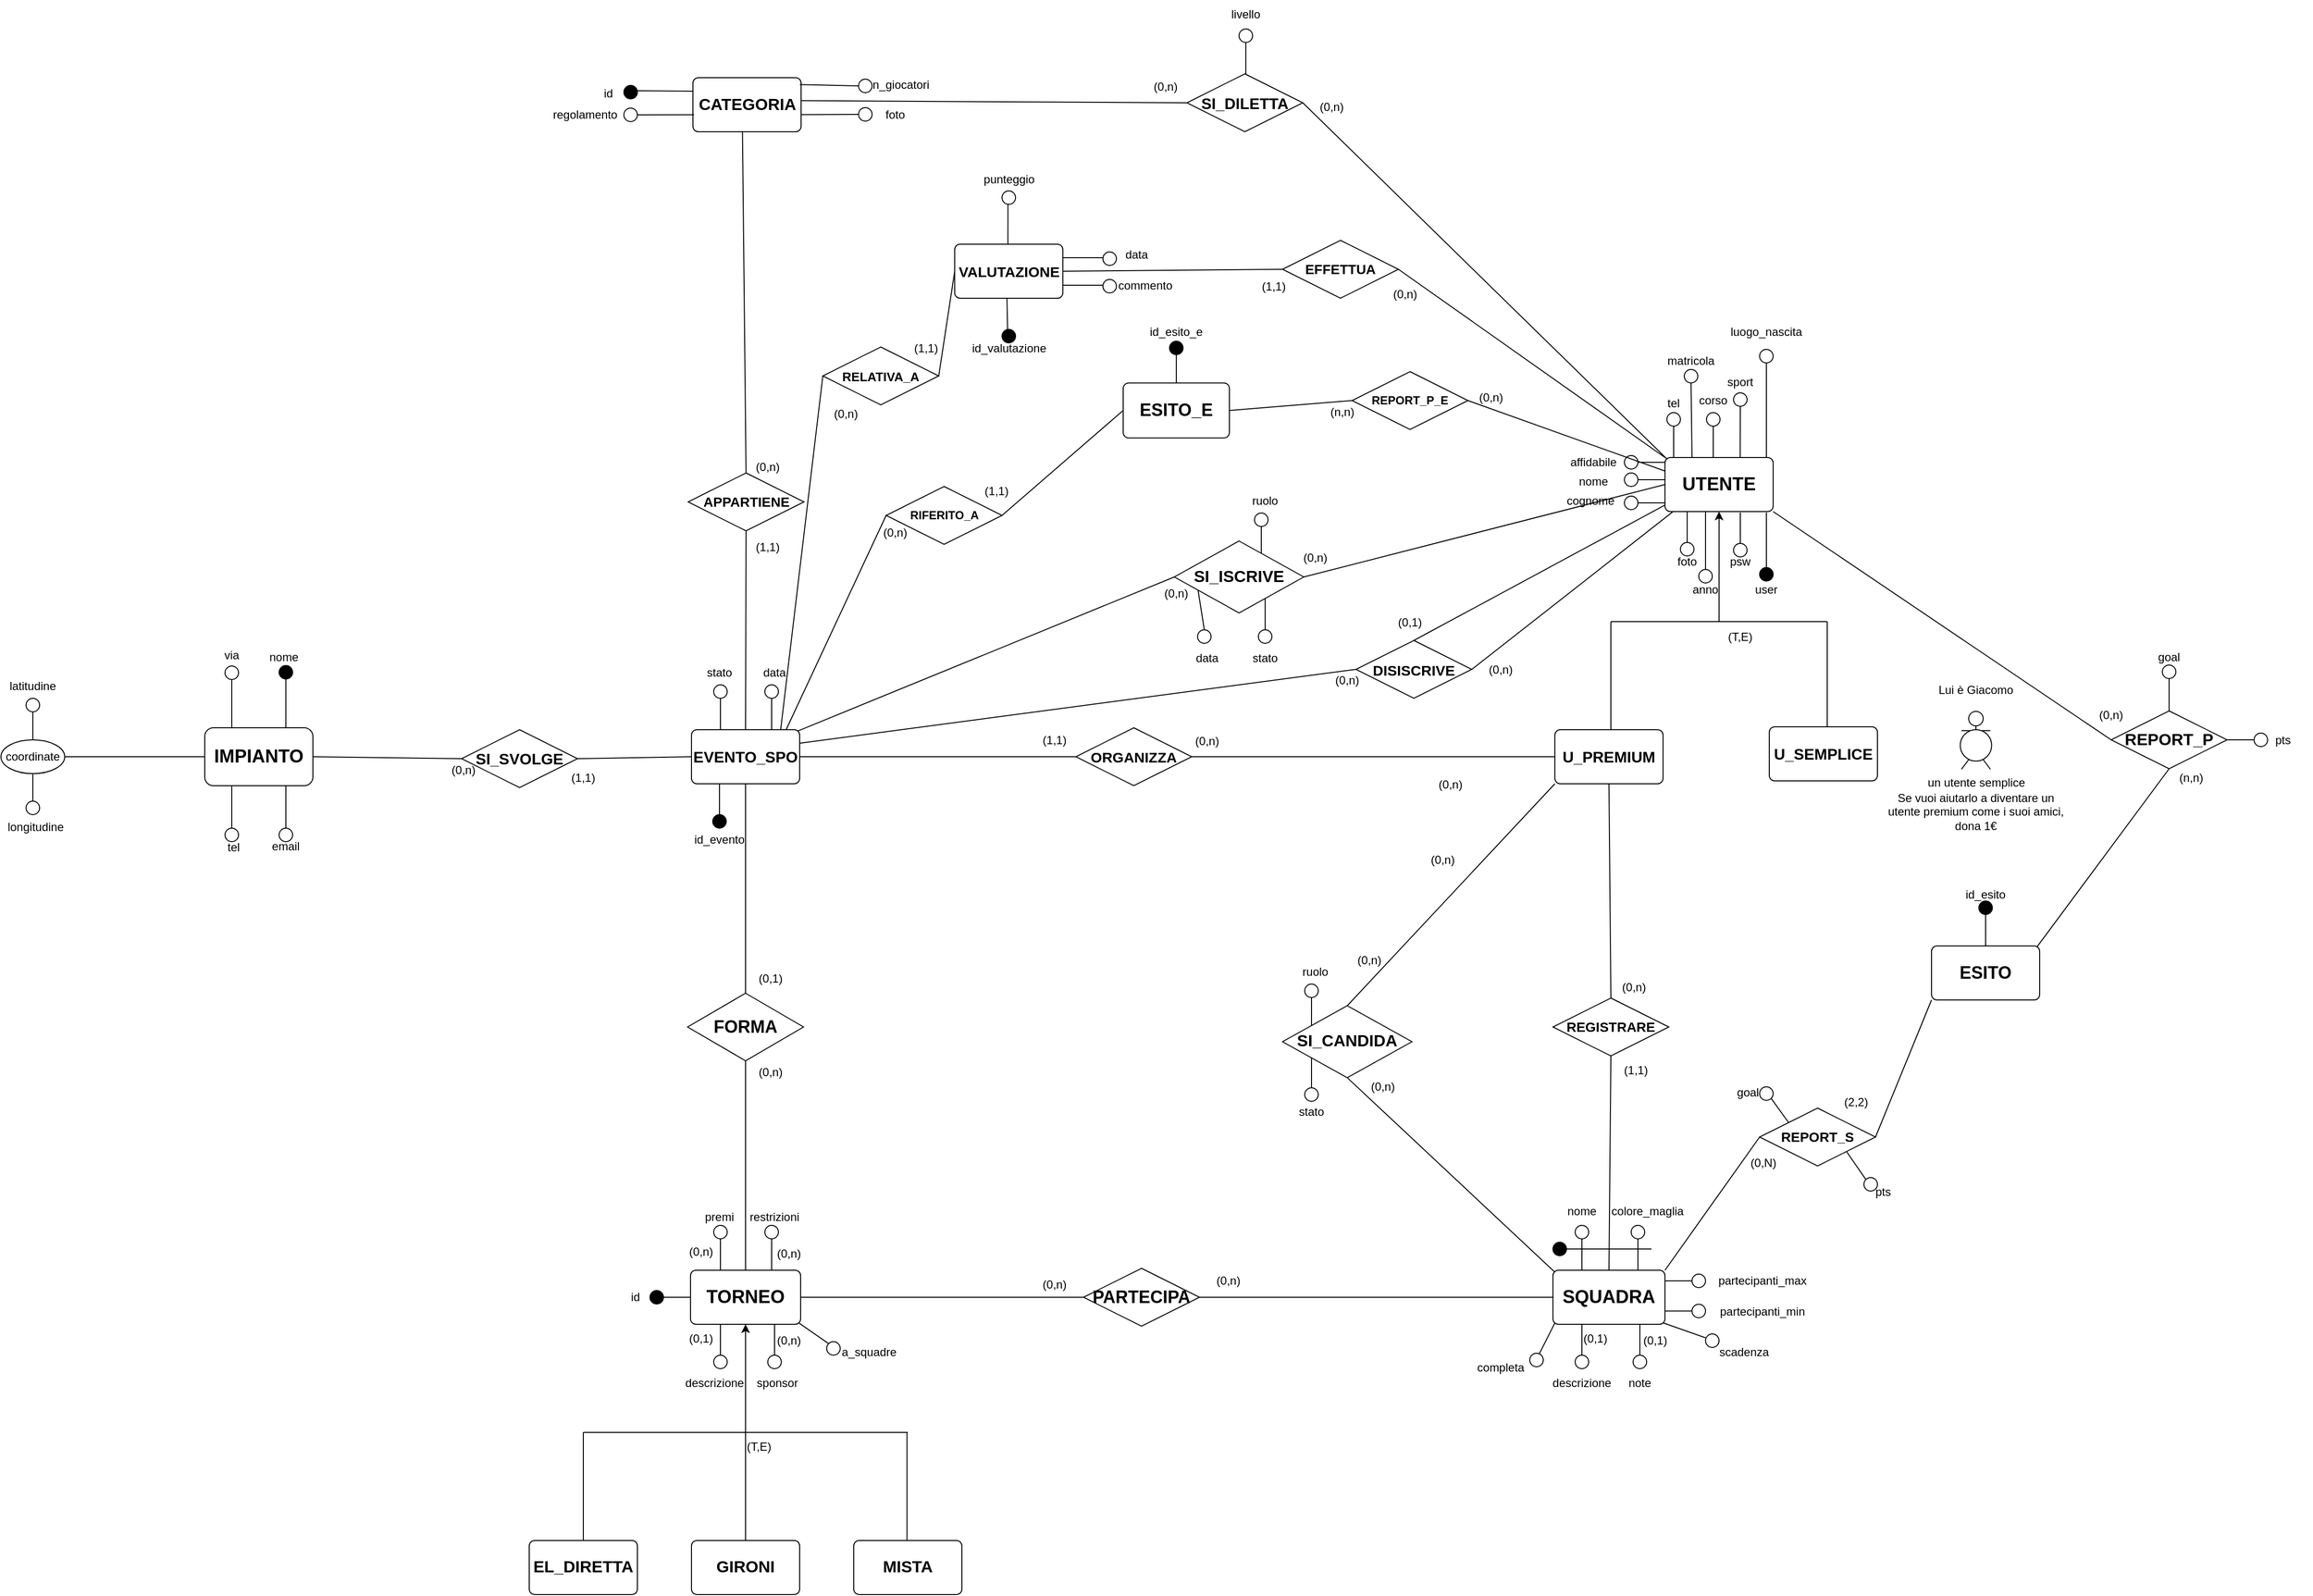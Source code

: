 <mxfile version="24.4.9" type="github">
  <diagram name="Pagina-1" id="-63KWE2EBDfRpYx0gYa-">
    <mxGraphModel dx="3152" dy="1234" grid="1" gridSize="14" guides="1" tooltips="1" connect="1" arrows="1" fold="1" page="0" pageScale="1" pageWidth="827" pageHeight="1169" background="none" math="0" shadow="0">
      <root>
        <mxCell id="0" />
        <mxCell id="1" parent="0" />
        <mxCell id="_PPmYWHMmeneKtp0pq9--51" value="" style="endArrow=none;html=1;rounded=0;exitX=1;exitY=0.5;exitDx=0;exitDy=0;entryX=0;entryY=0.5;entryDx=0;entryDy=0;" parent="1" source="_PPmYWHMmeneKtp0pq9--49" target="2d3XpBuDdh4GmcxXIJYH-4" edge="1">
          <mxGeometry width="50" height="50" relative="1" as="geometry">
            <mxPoint x="168" y="330" as="sourcePoint" />
            <mxPoint x="218" y="280" as="targetPoint" />
          </mxGeometry>
        </mxCell>
        <mxCell id="2d3XpBuDdh4GmcxXIJYH-4" value="&lt;div style=&quot;text-align: justify;&quot;&gt;&lt;span style=&quot;background-color: initial;&quot;&gt;&lt;b style=&quot;&quot;&gt;&lt;font style=&quot;font-size: 19px;&quot;&gt;UTENTE&lt;/font&gt;&lt;/b&gt;&lt;/span&gt;&lt;/div&gt;" style="rounded=1;arcSize=10;whiteSpace=wrap;html=1;align=center;" parent="1" vertex="1">
          <mxGeometry x="448" y="278" width="112" height="56" as="geometry" />
        </mxCell>
        <mxCell id="2d3XpBuDdh4GmcxXIJYH-8" value="user" style="text;html=1;align=center;verticalAlign=middle;whiteSpace=wrap;rounded=0;" parent="1" vertex="1">
          <mxGeometry x="523" y="400" width="60" height="29" as="geometry" />
        </mxCell>
        <mxCell id="2d3XpBuDdh4GmcxXIJYH-9" value="psw" style="text;html=1;align=center;verticalAlign=middle;whiteSpace=wrap;rounded=0;" parent="1" vertex="1">
          <mxGeometry x="496" y="371" width="60" height="29" as="geometry" />
        </mxCell>
        <mxCell id="2d3XpBuDdh4GmcxXIJYH-12" value="nome" style="text;html=1;align=center;verticalAlign=middle;whiteSpace=wrap;rounded=0;" parent="1" vertex="1">
          <mxGeometry x="344" y="288" width="60" height="30" as="geometry" />
        </mxCell>
        <mxCell id="2d3XpBuDdh4GmcxXIJYH-13" value="cognome" style="text;html=1;align=center;verticalAlign=middle;whiteSpace=wrap;rounded=0;" parent="1" vertex="1">
          <mxGeometry x="341" y="308" width="60" height="30" as="geometry" />
        </mxCell>
        <mxCell id="2d3XpBuDdh4GmcxXIJYH-17" value="anno" style="text;html=1;align=center;verticalAlign=middle;whiteSpace=wrap;rounded=0;" parent="1" vertex="1">
          <mxGeometry x="460" y="400" width="60" height="30" as="geometry" />
        </mxCell>
        <mxCell id="2d3XpBuDdh4GmcxXIJYH-18" value="luogo_&lt;span style=&quot;background-color: initial;&quot;&gt;nascita&lt;/span&gt;" style="text;html=1;align=center;verticalAlign=middle;whiteSpace=wrap;rounded=0;" parent="1" vertex="1">
          <mxGeometry x="523" y="133" width="60" height="30" as="geometry" />
        </mxCell>
        <mxCell id="2d3XpBuDdh4GmcxXIJYH-19" value="foto" style="text;html=1;align=center;verticalAlign=middle;whiteSpace=wrap;rounded=0;" parent="1" vertex="1">
          <mxGeometry x="441" y="371.5" width="60" height="28" as="geometry" />
        </mxCell>
        <mxCell id="2d3XpBuDdh4GmcxXIJYH-23" value="tel" style="text;html=1;align=center;verticalAlign=middle;whiteSpace=wrap;rounded=0;" parent="1" vertex="1">
          <mxGeometry x="427" y="207" width="60" height="30" as="geometry" />
        </mxCell>
        <mxCell id="2d3XpBuDdh4GmcxXIJYH-24" value="matricola" style="text;html=1;align=center;verticalAlign=middle;whiteSpace=wrap;rounded=0;" parent="1" vertex="1">
          <mxGeometry x="445" y="163" width="60" height="30" as="geometry" />
        </mxCell>
        <mxCell id="2d3XpBuDdh4GmcxXIJYH-25" value="corso" style="text;html=1;align=center;verticalAlign=middle;whiteSpace=wrap;rounded=0;" parent="1" vertex="1">
          <mxGeometry x="468" y="204" width="60" height="30" as="geometry" />
        </mxCell>
        <mxCell id="2d3XpBuDdh4GmcxXIJYH-27" value="" style="ellipse;whiteSpace=wrap;html=1;align=center;aspect=fixed;fillColor=none;strokeColor=none;resizable=0;perimeter=centerPerimeter;rotatable=0;allowArrows=0;points=[];outlineConnect=1;" parent="1" vertex="1">
          <mxGeometry x="74" y="382.5" width="10" height="10" as="geometry" />
        </mxCell>
        <mxCell id="2d3XpBuDdh4GmcxXIJYH-29" value="" style="endArrow=classic;html=1;rounded=0;entryX=0.5;entryY=1;entryDx=0;entryDy=0;" parent="1" target="2d3XpBuDdh4GmcxXIJYH-4" edge="1">
          <mxGeometry width="50" height="50" relative="1" as="geometry">
            <mxPoint x="504" y="448" as="sourcePoint" />
            <mxPoint x="522" y="364" as="targetPoint" />
          </mxGeometry>
        </mxCell>
        <mxCell id="2d3XpBuDdh4GmcxXIJYH-30" value="" style="endArrow=none;html=1;rounded=0;" parent="1" edge="1">
          <mxGeometry width="50" height="50" relative="1" as="geometry">
            <mxPoint x="392" y="448" as="sourcePoint" />
            <mxPoint x="616" y="448" as="targetPoint" />
          </mxGeometry>
        </mxCell>
        <mxCell id="2d3XpBuDdh4GmcxXIJYH-31" value="" style="endArrow=none;html=1;rounded=0;" parent="1" edge="1">
          <mxGeometry width="50" height="50" relative="1" as="geometry">
            <mxPoint x="392" y="566.5" as="sourcePoint" />
            <mxPoint x="392" y="448" as="targetPoint" />
          </mxGeometry>
        </mxCell>
        <mxCell id="2d3XpBuDdh4GmcxXIJYH-32" value="" style="endArrow=none;html=1;rounded=0;" parent="1" edge="1">
          <mxGeometry width="50" height="50" relative="1" as="geometry">
            <mxPoint x="616" y="566.5" as="sourcePoint" />
            <mxPoint x="616" y="448" as="targetPoint" />
          </mxGeometry>
        </mxCell>
        <mxCell id="2d3XpBuDdh4GmcxXIJYH-33" value="&lt;div style=&quot;text-align: justify;&quot;&gt;&lt;b style=&quot;background-color: initial;&quot;&gt;&lt;font style=&quot;font-size: 16px;&quot;&gt;U_PREMIUM&lt;/font&gt;&lt;/b&gt;&lt;/div&gt;" style="rounded=1;arcSize=10;whiteSpace=wrap;html=1;align=center;" parent="1" vertex="1">
          <mxGeometry x="334" y="560" width="112" height="56" as="geometry" />
        </mxCell>
        <mxCell id="2d3XpBuDdh4GmcxXIJYH-34" value="&lt;b&gt;&lt;font style=&quot;font-size: 16px;&quot;&gt;U_SEMPLICE&lt;/font&gt;&lt;/b&gt;" style="rounded=1;arcSize=10;whiteSpace=wrap;html=1;align=center;" parent="1" vertex="1">
          <mxGeometry x="556" y="557" width="112" height="56" as="geometry" />
        </mxCell>
        <mxCell id="2d3XpBuDdh4GmcxXIJYH-35" value="&lt;b&gt;&lt;font style=&quot;font-size: 15px;&quot;&gt;ORGANIZZA&lt;/font&gt;&lt;/b&gt;" style="shape=rhombus;perimeter=rhombusPerimeter;whiteSpace=wrap;html=1;align=center;" parent="1" vertex="1">
          <mxGeometry x="-162" y="558" width="120" height="60" as="geometry" />
        </mxCell>
        <mxCell id="2d3XpBuDdh4GmcxXIJYH-36" value="" style="endArrow=none;html=1;rounded=0;entryX=0;entryY=0.5;entryDx=0;entryDy=0;exitX=1;exitY=0.5;exitDx=0;exitDy=0;" parent="1" source="2d3XpBuDdh4GmcxXIJYH-35" target="2d3XpBuDdh4GmcxXIJYH-33" edge="1">
          <mxGeometry width="50" height="50" relative="1" as="geometry">
            <mxPoint x="-14" y="624" as="sourcePoint" />
            <mxPoint x="36" y="574" as="targetPoint" />
          </mxGeometry>
        </mxCell>
        <mxCell id="2d3XpBuDdh4GmcxXIJYH-37" value="&lt;b&gt;&lt;font style=&quot;font-size: 16px;&quot;&gt;EVENTO_SPO&lt;/font&gt;&lt;/b&gt;" style="rounded=1;arcSize=10;whiteSpace=wrap;html=1;align=center;" parent="1" vertex="1">
          <mxGeometry x="-560" y="560" width="112" height="56" as="geometry" />
        </mxCell>
        <mxCell id="2d3XpBuDdh4GmcxXIJYH-38" value="" style="endArrow=none;html=1;rounded=0;entryX=0;entryY=0.5;entryDx=0;entryDy=0;exitX=1;exitY=0.5;exitDx=0;exitDy=0;" parent="1" source="2d3XpBuDdh4GmcxXIJYH-37" target="2d3XpBuDdh4GmcxXIJYH-35" edge="1">
          <mxGeometry width="50" height="50" relative="1" as="geometry">
            <mxPoint x="-322" y="624" as="sourcePoint" />
            <mxPoint x="-272" y="574" as="targetPoint" />
          </mxGeometry>
        </mxCell>
        <mxCell id="2d3XpBuDdh4GmcxXIJYH-40" value="id_evento" style="text;html=1;align=center;verticalAlign=middle;whiteSpace=wrap;rounded=0;" parent="1" vertex="1">
          <mxGeometry x="-561" y="659" width="60" height="30" as="geometry" />
        </mxCell>
        <mxCell id="2d3XpBuDdh4GmcxXIJYH-43" value="data" style="text;html=1;align=center;verticalAlign=middle;whiteSpace=wrap;rounded=0;" parent="1" vertex="1">
          <mxGeometry x="-504" y="485.5" width="60" height="30" as="geometry" />
        </mxCell>
        <mxCell id="2d3XpBuDdh4GmcxXIJYH-44" value="stato" style="text;html=1;align=center;verticalAlign=middle;whiteSpace=wrap;rounded=0;" parent="1" vertex="1">
          <mxGeometry x="-561" y="486" width="60" height="30" as="geometry" />
        </mxCell>
        <mxCell id="2d3XpBuDdh4GmcxXIJYH-45" value="&lt;b&gt;&lt;font style=&quot;font-size: 19px;&quot;&gt;IMPIANTO&lt;/font&gt;&lt;/b&gt;" style="rounded=1;whiteSpace=wrap;html=1;direction=east;" parent="1" vertex="1">
          <mxGeometry x="-1064" y="558" width="112" height="60" as="geometry" />
        </mxCell>
        <mxCell id="2d3XpBuDdh4GmcxXIJYH-47" value="&lt;b&gt;&lt;font style=&quot;font-size: 16px;&quot;&gt;SI_SVOLGE&lt;/font&gt;&lt;/b&gt;" style="shape=rhombus;perimeter=rhombusPerimeter;whiteSpace=wrap;html=1;align=center;" parent="1" vertex="1">
          <mxGeometry x="-798" y="560" width="120" height="60" as="geometry" />
        </mxCell>
        <mxCell id="2d3XpBuDdh4GmcxXIJYH-49" value="" style="endArrow=none;html=1;rounded=0;entryX=1;entryY=0.5;entryDx=0;entryDy=0;exitX=0;exitY=0.5;exitDx=0;exitDy=0;" parent="1" source="2d3XpBuDdh4GmcxXIJYH-37" target="2d3XpBuDdh4GmcxXIJYH-47" edge="1">
          <mxGeometry width="50" height="50" relative="1" as="geometry">
            <mxPoint x="-532" y="498" as="sourcePoint" />
            <mxPoint x="-482" y="448" as="targetPoint" />
          </mxGeometry>
        </mxCell>
        <mxCell id="2d3XpBuDdh4GmcxXIJYH-55" value="nome" style="text;html=1;align=center;verticalAlign=middle;whiteSpace=wrap;rounded=0;direction=east;" parent="1" vertex="1">
          <mxGeometry x="-1012" y="469.5" width="60" height="30" as="geometry" />
        </mxCell>
        <mxCell id="2d3XpBuDdh4GmcxXIJYH-61" value="via" style="text;html=1;align=center;verticalAlign=middle;whiteSpace=wrap;rounded=0;direction=east;" parent="1" vertex="1">
          <mxGeometry x="-1066" y="468" width="60" height="30" as="geometry" />
        </mxCell>
        <mxCell id="2d3XpBuDdh4GmcxXIJYH-65" value="tel" style="text;html=1;align=center;verticalAlign=middle;whiteSpace=wrap;rounded=0;direction=east;" parent="1" vertex="1">
          <mxGeometry x="-1064" y="667" width="60" height="30" as="geometry" />
        </mxCell>
        <mxCell id="2d3XpBuDdh4GmcxXIJYH-66" value="email" style="text;html=1;align=center;verticalAlign=top;whiteSpace=wrap;rounded=0;direction=east;" parent="1" vertex="1">
          <mxGeometry x="-1010" y="667" width="60" height="30" as="geometry" />
        </mxCell>
        <mxCell id="c_5whPo5ll7_a1Px60WQ-2" value="&lt;b&gt;&lt;font style=&quot;font-size: 17px;&quot;&gt;CATEGORIA&lt;/font&gt;&lt;/b&gt;" style="rounded=1;arcSize=10;whiteSpace=wrap;html=1;align=center;" parent="1" vertex="1">
          <mxGeometry x="-558.5" y="-115.5" width="112" height="56" as="geometry" />
        </mxCell>
        <mxCell id="c_5whPo5ll7_a1Px60WQ-7" value="id" style="text;html=1;align=center;verticalAlign=middle;whiteSpace=wrap;rounded=0;" parent="1" vertex="1">
          <mxGeometry x="-676" y="-114" width="60" height="30" as="geometry" />
        </mxCell>
        <mxCell id="c_5whPo5ll7_a1Px60WQ-8" value="n_giocatori" style="text;html=1;align=center;verticalAlign=middle;whiteSpace=wrap;rounded=0;" parent="1" vertex="1">
          <mxGeometry x="-373" y="-123.5" width="60" height="30" as="geometry" />
        </mxCell>
        <mxCell id="c_5whPo5ll7_a1Px60WQ-9" value="regolamento" style="text;html=1;align=center;verticalAlign=middle;whiteSpace=wrap;rounded=0;" parent="1" vertex="1">
          <mxGeometry x="-700" y="-92" width="60" height="30" as="geometry" />
        </mxCell>
        <mxCell id="c_5whPo5ll7_a1Px60WQ-12" value="foto" style="text;html=1;align=center;verticalAlign=middle;whiteSpace=wrap;rounded=0;" parent="1" vertex="1">
          <mxGeometry x="-379" y="-92" width="60" height="30" as="geometry" />
        </mxCell>
        <mxCell id="c_5whPo5ll7_a1Px60WQ-14" value="&lt;b&gt;&lt;font style=&quot;font-size: 14px;&quot;&gt;APPARTIENE&lt;/font&gt;&lt;/b&gt;" style="shape=rhombus;perimeter=rhombusPerimeter;whiteSpace=wrap;html=1;align=center;" parent="1" vertex="1">
          <mxGeometry x="-563.5" y="294" width="120" height="60" as="geometry" />
        </mxCell>
        <mxCell id="c_5whPo5ll7_a1Px60WQ-15" value="" style="endArrow=none;html=1;rounded=0;entryX=0.5;entryY=0;entryDx=0;entryDy=0;exitX=0.458;exitY=1.003;exitDx=0;exitDy=0;exitPerimeter=0;" parent="1" source="c_5whPo5ll7_a1Px60WQ-2" target="c_5whPo5ll7_a1Px60WQ-14" edge="1">
          <mxGeometry width="50" height="50" relative="1" as="geometry">
            <mxPoint x="-905.5" y="144.75" as="sourcePoint" />
            <mxPoint x="-141.5" y="424.75" as="targetPoint" />
          </mxGeometry>
        </mxCell>
        <mxCell id="c_5whPo5ll7_a1Px60WQ-16" value="" style="endArrow=none;html=1;rounded=0;entryX=0.5;entryY=0;entryDx=0;entryDy=0;exitX=0.5;exitY=1;exitDx=0;exitDy=0;" parent="1" source="c_5whPo5ll7_a1Px60WQ-14" target="2d3XpBuDdh4GmcxXIJYH-37" edge="1">
          <mxGeometry width="50" height="50" relative="1" as="geometry">
            <mxPoint x="-784" y="392" as="sourcePoint" />
            <mxPoint x="-616" y="390.5" as="targetPoint" />
          </mxGeometry>
        </mxCell>
        <mxCell id="c_5whPo5ll7_a1Px60WQ-17" value="&lt;b&gt;&lt;font style=&quot;font-size: 19px;&quot;&gt;TORNEO&lt;/font&gt;&lt;/b&gt;" style="rounded=1;arcSize=10;whiteSpace=wrap;html=1;align=center;" parent="1" vertex="1">
          <mxGeometry x="-561" y="1120" width="114" height="56" as="geometry" />
        </mxCell>
        <mxCell id="c_5whPo5ll7_a1Px60WQ-19" value="&lt;b&gt;&lt;font style=&quot;font-size: 18px;&quot;&gt;FORMA&lt;/font&gt;&lt;/b&gt;" style="shape=rhombus;perimeter=rhombusPerimeter;whiteSpace=wrap;html=1;align=center;" parent="1" vertex="1">
          <mxGeometry x="-564" y="833" width="120" height="70" as="geometry" />
        </mxCell>
        <mxCell id="c_5whPo5ll7_a1Px60WQ-20" value="" style="endArrow=none;html=1;rounded=0;entryX=0.5;entryY=1;entryDx=0;entryDy=0;exitX=0.5;exitY=0;exitDx=0;exitDy=0;" parent="1" source="c_5whPo5ll7_a1Px60WQ-17" target="c_5whPo5ll7_a1Px60WQ-19" edge="1">
          <mxGeometry width="50" height="50" relative="1" as="geometry">
            <mxPoint x="-490" y="1030" as="sourcePoint" />
            <mxPoint x="-440" y="980" as="targetPoint" />
          </mxGeometry>
        </mxCell>
        <mxCell id="c_5whPo5ll7_a1Px60WQ-22" value="" style="endArrow=none;html=1;rounded=0;entryX=0.5;entryY=1;entryDx=0;entryDy=0;exitX=0.5;exitY=0;exitDx=0;exitDy=0;" parent="1" source="c_5whPo5ll7_a1Px60WQ-19" target="2d3XpBuDdh4GmcxXIJYH-37" edge="1">
          <mxGeometry width="50" height="50" relative="1" as="geometry">
            <mxPoint x="-532" y="764" as="sourcePoint" />
            <mxPoint x="-482" y="714" as="targetPoint" />
          </mxGeometry>
        </mxCell>
        <mxCell id="c_5whPo5ll7_a1Px60WQ-23" style="edgeStyle=orthogonalEdgeStyle;rounded=0;orthogonalLoop=1;jettySize=auto;html=1;exitX=0.5;exitY=1;exitDx=0;exitDy=0;" parent="1" source="c_5whPo5ll7_a1Px60WQ-19" target="c_5whPo5ll7_a1Px60WQ-19" edge="1">
          <mxGeometry relative="1" as="geometry" />
        </mxCell>
        <mxCell id="c_5whPo5ll7_a1Px60WQ-29" value="id" style="text;html=1;align=center;verticalAlign=middle;whiteSpace=wrap;rounded=0;" parent="1" vertex="1">
          <mxGeometry x="-648" y="1133" width="60" height="30" as="geometry" />
        </mxCell>
        <mxCell id="c_5whPo5ll7_a1Px60WQ-30" value="sponsor" style="text;html=1;align=center;verticalAlign=middle;whiteSpace=wrap;rounded=0;" parent="1" vertex="1">
          <mxGeometry x="-501" y="1222" width="60" height="30" as="geometry" />
        </mxCell>
        <mxCell id="c_5whPo5ll7_a1Px60WQ-31" value="descrizione" style="text;html=1;align=center;verticalAlign=middle;whiteSpace=wrap;rounded=0;" parent="1" vertex="1">
          <mxGeometry x="-566" y="1222" width="60" height="30" as="geometry" />
        </mxCell>
        <mxCell id="c_5whPo5ll7_a1Px60WQ-32" value="restrizioni" style="text;html=1;align=center;verticalAlign=middle;whiteSpace=wrap;rounded=0;" parent="1" vertex="1">
          <mxGeometry x="-504" y="1050" width="60" height="30" as="geometry" />
        </mxCell>
        <mxCell id="c_5whPo5ll7_a1Px60WQ-33" value="premi" style="text;html=1;align=center;verticalAlign=middle;whiteSpace=wrap;rounded=0;" parent="1" vertex="1">
          <mxGeometry x="-561" y="1050" width="60" height="30" as="geometry" />
        </mxCell>
        <mxCell id="c_5whPo5ll7_a1Px60WQ-34" value="" style="endArrow=none;html=1;rounded=0;" parent="1" edge="1">
          <mxGeometry width="50" height="50" relative="1" as="geometry">
            <mxPoint x="-672" y="1288" as="sourcePoint" />
            <mxPoint x="-336" y="1288" as="targetPoint" />
          </mxGeometry>
        </mxCell>
        <mxCell id="c_5whPo5ll7_a1Px60WQ-35" value="" style="endArrow=none;html=1;rounded=0;" parent="1" edge="1">
          <mxGeometry width="50" height="50" relative="1" as="geometry">
            <mxPoint x="-672" y="1400" as="sourcePoint" />
            <mxPoint x="-672" y="1288" as="targetPoint" />
          </mxGeometry>
        </mxCell>
        <mxCell id="c_5whPo5ll7_a1Px60WQ-36" value="" style="endArrow=none;html=1;rounded=0;" parent="1" edge="1">
          <mxGeometry width="50" height="50" relative="1" as="geometry">
            <mxPoint x="-336.83" y="1400" as="sourcePoint" />
            <mxPoint x="-336.83" y="1288" as="targetPoint" />
          </mxGeometry>
        </mxCell>
        <mxCell id="c_5whPo5ll7_a1Px60WQ-37" value="&lt;div style=&quot;text-align: justify;&quot;&gt;&lt;b style=&quot;background-color: initial;&quot;&gt;&lt;font style=&quot;font-size: 17px;&quot;&gt;EL_DIRETTA&lt;/font&gt;&lt;/b&gt;&lt;/div&gt;" style="rounded=1;arcSize=10;whiteSpace=wrap;html=1;align=center;" parent="1" vertex="1">
          <mxGeometry x="-728" y="1400" width="112" height="56" as="geometry" />
        </mxCell>
        <mxCell id="c_5whPo5ll7_a1Px60WQ-38" value="&lt;b&gt;&lt;font style=&quot;font-size: 17px;&quot;&gt;MISTA&lt;/font&gt;&lt;/b&gt;" style="rounded=1;arcSize=10;whiteSpace=wrap;html=1;align=center;" parent="1" vertex="1">
          <mxGeometry x="-392" y="1400" width="112" height="56" as="geometry" />
        </mxCell>
        <mxCell id="c_5whPo5ll7_a1Px60WQ-39" value="" style="endArrow=classic;html=1;rounded=0;entryX=0.5;entryY=1;entryDx=0;entryDy=0;" parent="1" edge="1">
          <mxGeometry width="50" height="50" relative="1" as="geometry">
            <mxPoint x="-504" y="1288" as="sourcePoint" />
            <mxPoint x="-504" y="1176" as="targetPoint" />
          </mxGeometry>
        </mxCell>
        <mxCell id="c_5whPo5ll7_a1Px60WQ-41" value="&lt;b&gt;&lt;font style=&quot;font-size: 17px;&quot;&gt;GIRONI&lt;/font&gt;&lt;/b&gt;" style="rounded=1;arcSize=10;whiteSpace=wrap;html=1;align=center;" parent="1" vertex="1">
          <mxGeometry x="-560" y="1400" width="112" height="56" as="geometry" />
        </mxCell>
        <mxCell id="c_5whPo5ll7_a1Px60WQ-42" value="" style="endArrow=none;html=1;rounded=0;" parent="1" source="c_5whPo5ll7_a1Px60WQ-41" edge="1">
          <mxGeometry width="50" height="50" relative="1" as="geometry">
            <mxPoint x="-546" y="1380" as="sourcePoint" />
            <mxPoint x="-504" y="1288" as="targetPoint" />
            <Array as="points">
              <mxPoint x="-504" y="1358" />
            </Array>
          </mxGeometry>
        </mxCell>
        <mxCell id="c_5whPo5ll7_a1Px60WQ-47" value="&lt;font style=&quot;font-size: 14px;&quot;&gt;&lt;b&gt;REGISTRARE&lt;/b&gt;&lt;/font&gt;" style="shape=rhombus;perimeter=rhombusPerimeter;whiteSpace=wrap;html=1;align=center;" parent="1" vertex="1">
          <mxGeometry x="332" y="838" width="120" height="60" as="geometry" />
        </mxCell>
        <mxCell id="c_5whPo5ll7_a1Px60WQ-48" value="&lt;b&gt;&lt;font style=&quot;font-size: 19px;&quot;&gt;SQUADRA&lt;/font&gt;&lt;/b&gt;" style="rounded=1;arcSize=10;whiteSpace=wrap;html=1;align=center;" parent="1" vertex="1">
          <mxGeometry x="332" y="1120" width="116" height="56" as="geometry" />
        </mxCell>
        <mxCell id="c_5whPo5ll7_a1Px60WQ-49" value="" style="endArrow=none;html=1;rounded=0;entryX=0.5;entryY=1;entryDx=0;entryDy=0;exitX=0.5;exitY=0;exitDx=0;exitDy=0;" parent="1" source="c_5whPo5ll7_a1Px60WQ-47" target="2d3XpBuDdh4GmcxXIJYH-33" edge="1">
          <mxGeometry width="50" height="50" relative="1" as="geometry">
            <mxPoint x="318" y="764" as="sourcePoint" />
            <mxPoint x="368" y="714" as="targetPoint" />
          </mxGeometry>
        </mxCell>
        <mxCell id="c_5whPo5ll7_a1Px60WQ-50" value="" style="endArrow=none;html=1;rounded=0;entryX=0.5;entryY=1;entryDx=0;entryDy=0;exitX=0.5;exitY=0;exitDx=0;exitDy=0;" parent="1" source="c_5whPo5ll7_a1Px60WQ-48" target="c_5whPo5ll7_a1Px60WQ-47" edge="1">
          <mxGeometry width="50" height="50" relative="1" as="geometry">
            <mxPoint x="388" y="1044" as="sourcePoint" />
            <mxPoint x="438" y="994" as="targetPoint" />
          </mxGeometry>
        </mxCell>
        <mxCell id="c_5whPo5ll7_a1Px60WQ-60" value="nome" style="text;html=1;align=center;verticalAlign=middle;whiteSpace=wrap;rounded=0;" parent="1" vertex="1">
          <mxGeometry x="332" y="1043.5" width="60" height="30" as="geometry" />
        </mxCell>
        <mxCell id="c_5whPo5ll7_a1Px60WQ-61" value="colore_maglia" style="text;html=1;align=center;verticalAlign=middle;whiteSpace=wrap;rounded=0;" parent="1" vertex="1">
          <mxGeometry x="400" y="1043.5" width="60" height="30" as="geometry" />
        </mxCell>
        <mxCell id="c_5whPo5ll7_a1Px60WQ-62" value="partecipanti_max" style="text;html=1;align=center;verticalAlign=middle;whiteSpace=wrap;rounded=0;" parent="1" vertex="1">
          <mxGeometry x="519" y="1116" width="60" height="30" as="geometry" />
        </mxCell>
        <mxCell id="c_5whPo5ll7_a1Px60WQ-63" value="partecipanti_min" style="text;html=1;align=center;verticalAlign=middle;whiteSpace=wrap;rounded=0;" parent="1" vertex="1">
          <mxGeometry x="519" y="1148" width="60" height="30" as="geometry" />
        </mxCell>
        <mxCell id="c_5whPo5ll7_a1Px60WQ-64" value="descrizione" style="text;html=1;align=center;verticalAlign=middle;whiteSpace=wrap;rounded=0;" parent="1" vertex="1">
          <mxGeometry x="332" y="1222" width="60" height="30" as="geometry" />
        </mxCell>
        <mxCell id="c_5whPo5ll7_a1Px60WQ-66" value="note" style="text;html=1;align=center;verticalAlign=middle;whiteSpace=wrap;rounded=0;" parent="1" vertex="1">
          <mxGeometry x="392" y="1222" width="60" height="30" as="geometry" />
        </mxCell>
        <mxCell id="c_5whPo5ll7_a1Px60WQ-84" value="data" style="text;html=1;align=center;verticalAlign=middle;whiteSpace=wrap;rounded=0;" parent="1" vertex="1">
          <mxGeometry x="-129.45" y="52.5" width="60" height="30" as="geometry" />
        </mxCell>
        <mxCell id="c_5whPo5ll7_a1Px60WQ-86" value="punteggio" style="text;html=1;align=center;verticalAlign=middle;whiteSpace=wrap;rounded=0;" parent="1" vertex="1">
          <mxGeometry x="-261.45" y="-25.25" width="60" height="30" as="geometry" />
        </mxCell>
        <mxCell id="p33J7JNSHubDcJJtzhHf-2" value="coordinate" style="ellipse;whiteSpace=wrap;html=1;align=center;direction=east;" parent="1" vertex="1">
          <mxGeometry x="-1275" y="570.5" width="66" height="35" as="geometry" />
        </mxCell>
        <mxCell id="p33J7JNSHubDcJJtzhHf-7" value="latitudine" style="text;html=1;align=center;verticalAlign=middle;whiteSpace=wrap;rounded=0;direction=east;" parent="1" vertex="1">
          <mxGeometry x="-1272" y="499.5" width="60" height="30" as="geometry" />
        </mxCell>
        <mxCell id="p33J7JNSHubDcJJtzhHf-8" value="longitudine" style="text;html=1;align=center;verticalAlign=middle;whiteSpace=wrap;rounded=0;direction=east;" parent="1" vertex="1">
          <mxGeometry x="-1269" y="646" width="60" height="30" as="geometry" />
        </mxCell>
        <mxCell id="p33J7JNSHubDcJJtzhHf-17" value="ruolo" style="text;html=1;align=center;verticalAlign=middle;whiteSpace=wrap;rounded=0;" parent="1" vertex="1">
          <mxGeometry x="4" y="308" width="60" height="30" as="geometry" />
        </mxCell>
        <mxCell id="p33J7JNSHubDcJJtzhHf-18" value="data" style="text;html=1;align=center;verticalAlign=middle;whiteSpace=wrap;rounded=0;" parent="1" vertex="1">
          <mxGeometry x="-56" y="470.5" width="60" height="30" as="geometry" />
        </mxCell>
        <mxCell id="p33J7JNSHubDcJJtzhHf-20" value="&lt;b&gt;&lt;font style=&quot;font-size: 18px;&quot;&gt;ESITO&lt;/font&gt;&lt;/b&gt;" style="rounded=1;arcSize=10;whiteSpace=wrap;html=1;align=center;" parent="1" vertex="1">
          <mxGeometry x="724" y="784" width="112" height="56" as="geometry" />
        </mxCell>
        <mxCell id="p33J7JNSHubDcJJtzhHf-53" value="goal" style="text;html=1;align=center;verticalAlign=middle;whiteSpace=wrap;rounded=0;" parent="1" vertex="1">
          <mxGeometry x="940" y="469.5" width="60" height="30" as="geometry" />
        </mxCell>
        <mxCell id="p33J7JNSHubDcJJtzhHf-54" value="pts" style="text;html=1;align=center;verticalAlign=middle;whiteSpace=wrap;rounded=0;" parent="1" vertex="1">
          <mxGeometry x="1058" y="555.5" width="60" height="30" as="geometry" />
        </mxCell>
        <mxCell id="p33J7JNSHubDcJJtzhHf-55" value="" style="endArrow=none;html=1;rounded=0;exitX=0.973;exitY=0.024;exitDx=0;exitDy=0;entryX=0.5;entryY=1;entryDx=0;entryDy=0;exitPerimeter=0;" parent="1" source="p33J7JNSHubDcJJtzhHf-20" target="Q12W83flebK6DkI4KkJT-18" edge="1">
          <mxGeometry width="50" height="50" relative="1" as="geometry">
            <mxPoint x="849.998" y="783.904" as="sourcePoint" />
            <mxPoint x="858.54" y="779.625" as="targetPoint" />
          </mxGeometry>
        </mxCell>
        <mxCell id="p33J7JNSHubDcJJtzhHf-61" value="id_esito" style="text;html=1;align=center;verticalAlign=middle;whiteSpace=wrap;rounded=0;" parent="1" vertex="1">
          <mxGeometry x="750" y="716" width="60" height="30" as="geometry" />
        </mxCell>
        <mxCell id="Nxy0P4lHTAv6eegYPjBZ-17" value="stato" style="text;html=1;align=center;verticalAlign=middle;whiteSpace=wrap;rounded=0;" parent="1" vertex="1">
          <mxGeometry x="4" y="470.5" width="60" height="30" as="geometry" />
        </mxCell>
        <mxCell id="Nxy0P4lHTAv6eegYPjBZ-18" value="&lt;b&gt;&lt;font style=&quot;font-size: 18px;&quot;&gt;PARTECIPA&lt;/font&gt;&lt;/b&gt;" style="shape=rhombus;perimeter=rhombusPerimeter;whiteSpace=wrap;html=1;align=center;" parent="1" vertex="1">
          <mxGeometry x="-154" y="1118" width="120" height="60" as="geometry" />
        </mxCell>
        <mxCell id="Nxy0P4lHTAv6eegYPjBZ-22" value="" style="endArrow=none;html=1;rounded=0;exitX=1;exitY=0.5;exitDx=0;exitDy=0;entryX=0;entryY=0.5;entryDx=0;entryDy=0;" parent="1" source="c_5whPo5ll7_a1Px60WQ-17" target="Nxy0P4lHTAv6eegYPjBZ-18" edge="1">
          <mxGeometry width="50" height="50" relative="1" as="geometry">
            <mxPoint x="-392" y="1142" as="sourcePoint" />
            <mxPoint x="-342" y="1092" as="targetPoint" />
          </mxGeometry>
        </mxCell>
        <mxCell id="Nxy0P4lHTAv6eegYPjBZ-23" value="" style="endArrow=none;html=1;rounded=0;exitX=1;exitY=0.5;exitDx=0;exitDy=0;entryX=0;entryY=0.5;entryDx=0;entryDy=0;" parent="1" source="Nxy0P4lHTAv6eegYPjBZ-18" target="c_5whPo5ll7_a1Px60WQ-48" edge="1">
          <mxGeometry width="50" height="50" relative="1" as="geometry">
            <mxPoint x="-168" y="1086" as="sourcePoint" />
            <mxPoint x="-118" y="1036" as="targetPoint" />
          </mxGeometry>
        </mxCell>
        <mxCell id="Nxy0P4lHTAv6eegYPjBZ-43" value="affidabile" style="text;html=1;align=center;verticalAlign=middle;whiteSpace=wrap;rounded=0;" parent="1" vertex="1">
          <mxGeometry x="344" y="268" width="60" height="30" as="geometry" />
        </mxCell>
        <mxCell id="Nxy0P4lHTAv6eegYPjBZ-52" value="sport" style="text;html=1;align=center;verticalAlign=middle;whiteSpace=wrap;rounded=0;" parent="1" vertex="1">
          <mxGeometry x="496" y="185" width="60" height="30" as="geometry" />
        </mxCell>
        <mxCell id="Nxy0P4lHTAv6eegYPjBZ-55" value="" style="endArrow=none;html=1;rounded=0;exitX=0;exitY=0.5;exitDx=0;exitDy=0;entryX=1;entryY=0.5;entryDx=0;entryDy=0;" parent="1" source="2d3XpBuDdh4GmcxXIJYH-45" target="p33J7JNSHubDcJJtzhHf-2" edge="1">
          <mxGeometry width="50" height="50" relative="1" as="geometry">
            <mxPoint x="-1346" y="518" as="sourcePoint" />
            <mxPoint x="-1248" y="482" as="targetPoint" />
          </mxGeometry>
        </mxCell>
        <mxCell id="Nxy0P4lHTAv6eegYPjBZ-73" value="(0,n)" style="text;html=1;align=center;verticalAlign=middle;whiteSpace=wrap;rounded=0;" parent="1" vertex="1">
          <mxGeometry x="386" y="812" width="60" height="30" as="geometry" />
        </mxCell>
        <mxCell id="Nxy0P4lHTAv6eegYPjBZ-74" value="(1,1)" style="text;html=1;align=center;verticalAlign=middle;whiteSpace=wrap;rounded=0;" parent="1" vertex="1">
          <mxGeometry x="388" y="898" width="60" height="30" as="geometry" />
        </mxCell>
        <mxCell id="Nxy0P4lHTAv6eegYPjBZ-77" value="(0,n)" style="text;html=1;align=center;verticalAlign=middle;whiteSpace=wrap;rounded=0;" parent="1" vertex="1">
          <mxGeometry x="-34" y="1116" width="60" height="30" as="geometry" />
        </mxCell>
        <mxCell id="Nxy0P4lHTAv6eegYPjBZ-78" value="(0,n)" style="text;html=1;align=center;verticalAlign=middle;whiteSpace=wrap;rounded=0;" parent="1" vertex="1">
          <mxGeometry x="-214" y="1120" width="60" height="30" as="geometry" />
        </mxCell>
        <mxCell id="Nxy0P4lHTAv6eegYPjBZ-79" value="(0,1)" style="text;html=1;align=center;verticalAlign=middle;whiteSpace=wrap;rounded=0;" parent="1" vertex="1">
          <mxGeometry x="-508" y="803" width="60" height="30" as="geometry" />
        </mxCell>
        <mxCell id="Nxy0P4lHTAv6eegYPjBZ-80" value="(0,n)" style="text;html=1;align=center;verticalAlign=middle;whiteSpace=wrap;rounded=0;" parent="1" vertex="1">
          <mxGeometry x="-508" y="900" width="60" height="30" as="geometry" />
        </mxCell>
        <mxCell id="Nxy0P4lHTAv6eegYPjBZ-81" value="(0,n)" style="text;html=1;align=center;verticalAlign=middle;whiteSpace=wrap;rounded=0;" parent="1" vertex="1">
          <mxGeometry x="-56" y="557" width="60" height="30" as="geometry" />
        </mxCell>
        <mxCell id="Nxy0P4lHTAv6eegYPjBZ-82" value="(1,1)" style="text;html=1;align=center;verticalAlign=middle;whiteSpace=wrap;rounded=0;" parent="1" vertex="1">
          <mxGeometry x="-214" y="555.5" width="60" height="30" as="geometry" />
        </mxCell>
        <mxCell id="Nxy0P4lHTAv6eegYPjBZ-83" value="(1,1)" style="text;html=1;align=center;verticalAlign=middle;whiteSpace=wrap;rounded=0;" parent="1" vertex="1">
          <mxGeometry x="-511.5" y="356" width="60" height="30" as="geometry" />
        </mxCell>
        <mxCell id="Nxy0P4lHTAv6eegYPjBZ-84" value="(0,n)" style="text;html=1;align=center;verticalAlign=middle;whiteSpace=wrap;rounded=0;" parent="1" vertex="1">
          <mxGeometry x="-511.5" y="272.5" width="60" height="30" as="geometry" />
        </mxCell>
        <mxCell id="Nxy0P4lHTAv6eegYPjBZ-85" value="(1,1)" style="text;html=1;align=center;verticalAlign=middle;whiteSpace=wrap;rounded=0;" parent="1" vertex="1">
          <mxGeometry x="-702" y="595" width="60" height="30" as="geometry" />
        </mxCell>
        <mxCell id="Nxy0P4lHTAv6eegYPjBZ-86" value="(0,n)" style="text;html=1;align=center;verticalAlign=middle;whiteSpace=wrap;rounded=0;" parent="1" vertex="1">
          <mxGeometry x="-826" y="587" width="60" height="30" as="geometry" />
        </mxCell>
        <mxCell id="Nxy0P4lHTAv6eegYPjBZ-87" value="(T,E)" style="text;html=1;align=center;verticalAlign=middle;whiteSpace=wrap;rounded=0;" parent="1" vertex="1">
          <mxGeometry x="496" y="449" width="60" height="30" as="geometry" />
        </mxCell>
        <mxCell id="Nxy0P4lHTAv6eegYPjBZ-89" value="(T,E)" style="text;html=1;align=center;verticalAlign=middle;whiteSpace=wrap;rounded=0;" parent="1" vertex="1">
          <mxGeometry x="-520" y="1288" width="60" height="30" as="geometry" />
        </mxCell>
        <mxCell id="Nxy0P4lHTAv6eegYPjBZ-91" value="" style="group;movable=0;resizable=0;rotatable=0;deletable=0;editable=0;locked=1;connectable=0;" parent="1" vertex="1" connectable="0">
          <mxGeometry x="672" y="504" width="196" height="163" as="geometry" />
        </mxCell>
        <mxCell id="LlNJrqZkrt-LbO2q0fCe-2" value="" style="group;movable=0;resizable=0;rotatable=0;deletable=0;editable=0;locked=1;connectable=0;" parent="Nxy0P4lHTAv6eegYPjBZ-91" vertex="1" connectable="0">
          <mxGeometry x="54" width="88" height="97" as="geometry" />
        </mxCell>
        <mxCell id="p33J7JNSHubDcJJtzhHf-26" value="un utente semplice" style="shape=umlActor;verticalLabelPosition=bottom;verticalAlign=top;html=1;movable=0;resizable=0;rotatable=0;deletable=0;editable=0;locked=1;connectable=0;" parent="LlNJrqZkrt-LbO2q0fCe-2" vertex="1">
          <mxGeometry x="29" y="37" width="30" height="60" as="geometry" />
        </mxCell>
        <mxCell id="p33J7JNSHubDcJJtzhHf-64" value="Lui è Giacomo" style="text;html=1;align=center;verticalAlign=middle;whiteSpace=wrap;rounded=0;movable=0;resizable=0;rotatable=0;deletable=0;editable=0;locked=1;connectable=0;" parent="LlNJrqZkrt-LbO2q0fCe-2" vertex="1">
          <mxGeometry width="88" height="30" as="geometry" />
        </mxCell>
        <mxCell id="Nxy0P4lHTAv6eegYPjBZ-90" value="Se vuoi aiutarlo a diventare un utente premium come i suoi amici, dona 1€&lt;div&gt;&lt;br&gt;&lt;/div&gt;" style="text;html=1;align=center;verticalAlign=middle;whiteSpace=wrap;rounded=0;movable=1;resizable=1;rotatable=1;deletable=1;editable=1;locked=0;connectable=1;" parent="Nxy0P4lHTAv6eegYPjBZ-91" vertex="1">
          <mxGeometry y="133" width="196" height="30" as="geometry" />
        </mxCell>
        <mxCell id="_PlpnI5WxaQTCf_P7hRN-1" value="" style="ellipse;whiteSpace=wrap;html=1;aspect=fixed;fillColor=#000000;" parent="1" vertex="1">
          <mxGeometry x="-630" y="-107.5" width="14" height="14" as="geometry" />
        </mxCell>
        <mxCell id="_PlpnI5WxaQTCf_P7hRN-3" value="" style="endArrow=none;html=1;rounded=0;entryX=0;entryY=0.25;entryDx=0;entryDy=0;" parent="1" target="c_5whPo5ll7_a1Px60WQ-2" edge="1">
          <mxGeometry width="50" height="50" relative="1" as="geometry">
            <mxPoint x="-616" y="-102" as="sourcePoint" />
            <mxPoint x="-950" y="-71" as="targetPoint" />
          </mxGeometry>
        </mxCell>
        <mxCell id="_PlpnI5WxaQTCf_P7hRN-4" value="" style="ellipse;whiteSpace=wrap;html=1;aspect=fixed;fillColor=#FFFFFF;" parent="1" vertex="1">
          <mxGeometry x="-387" y="-84.5" width="14" height="14" as="geometry" />
        </mxCell>
        <mxCell id="_PlpnI5WxaQTCf_P7hRN-8" value="" style="ellipse;whiteSpace=wrap;html=1;aspect=fixed;fillColor=#FFFFFF;" parent="1" vertex="1">
          <mxGeometry x="-387" y="-114" width="14" height="14" as="geometry" />
        </mxCell>
        <mxCell id="_PlpnI5WxaQTCf_P7hRN-9" value="" style="endArrow=none;html=1;rounded=0;entryX=0;entryY=0.5;entryDx=0;entryDy=0;exitX=0.989;exitY=0.127;exitDx=0;exitDy=0;exitPerimeter=0;" parent="1" source="c_5whPo5ll7_a1Px60WQ-2" target="_PlpnI5WxaQTCf_P7hRN-8" edge="1">
          <mxGeometry width="50" height="50" relative="1" as="geometry">
            <mxPoint x="-451" y="-105.5" as="sourcePoint" />
            <mxPoint x="-248" y="-109.5" as="targetPoint" />
          </mxGeometry>
        </mxCell>
        <mxCell id="_PlpnI5WxaQTCf_P7hRN-10" value="" style="ellipse;whiteSpace=wrap;html=1;aspect=fixed;fillColor=#FFFFFF;" parent="1" vertex="1">
          <mxGeometry x="-630" y="-84" width="14" height="14" as="geometry" />
        </mxCell>
        <mxCell id="_PlpnI5WxaQTCf_P7hRN-11" value="" style="endArrow=none;html=1;rounded=0;exitX=1;exitY=0.5;exitDx=0;exitDy=0;entryX=0.01;entryY=0.685;entryDx=0;entryDy=0;entryPerimeter=0;" parent="1" source="_PlpnI5WxaQTCf_P7hRN-10" target="c_5whPo5ll7_a1Px60WQ-2" edge="1">
          <mxGeometry width="50" height="50" relative="1" as="geometry">
            <mxPoint x="-992" y="-133.5" as="sourcePoint" />
            <mxPoint x="-992" y="-65.5" as="targetPoint" />
          </mxGeometry>
        </mxCell>
        <mxCell id="_PlpnI5WxaQTCf_P7hRN-12" value="" style="ellipse;whiteSpace=wrap;html=1;aspect=fixed;fillColor=#000000;" parent="1" vertex="1">
          <mxGeometry x="-538" y="648" width="14" height="14" as="geometry" />
        </mxCell>
        <mxCell id="_PlpnI5WxaQTCf_P7hRN-13" value="" style="endArrow=none;html=1;rounded=0;entryX=0.5;entryY=0;entryDx=0;entryDy=0;exitX=0.25;exitY=1;exitDx=0;exitDy=0;" parent="1" target="_PlpnI5WxaQTCf_P7hRN-12" edge="1">
          <mxGeometry width="50" height="50" relative="1" as="geometry">
            <mxPoint x="-531" y="616" as="sourcePoint" />
            <mxPoint x="-453" y="632" as="targetPoint" />
          </mxGeometry>
        </mxCell>
        <mxCell id="_PlpnI5WxaQTCf_P7hRN-22" value="" style="ellipse;whiteSpace=wrap;html=1;aspect=fixed;fillColor=#000000;direction=east;" parent="1" vertex="1">
          <mxGeometry x="-987" y="493.5" width="14" height="14" as="geometry" />
        </mxCell>
        <mxCell id="_PlpnI5WxaQTCf_P7hRN-24" value="" style="ellipse;whiteSpace=wrap;html=1;aspect=fixed;fillColor=#FFFFFF;direction=east;" parent="1" vertex="1">
          <mxGeometry x="-1043" y="494" width="14" height="14" as="geometry" />
        </mxCell>
        <mxCell id="_PlpnI5WxaQTCf_P7hRN-26" value="" style="ellipse;whiteSpace=wrap;html=1;aspect=fixed;fillColor=#FFFFFF;direction=east;" parent="1" vertex="1">
          <mxGeometry x="-1043" y="662" width="14" height="14" as="geometry" />
        </mxCell>
        <mxCell id="_PlpnI5WxaQTCf_P7hRN-27" value="" style="endArrow=none;html=1;rounded=0;entryX=0.5;entryY=0;entryDx=0;entryDy=0;exitX=0.25;exitY=1;exitDx=0;exitDy=0;" parent="1" source="2d3XpBuDdh4GmcxXIJYH-45" target="_PlpnI5WxaQTCf_P7hRN-26" edge="1">
          <mxGeometry width="50" height="50" relative="1" as="geometry">
            <mxPoint x="-1220" y="551" as="sourcePoint" />
            <mxPoint x="-1107" y="525.5" as="targetPoint" />
          </mxGeometry>
        </mxCell>
        <mxCell id="_PlpnI5WxaQTCf_P7hRN-30" value="" style="ellipse;whiteSpace=wrap;html=1;aspect=fixed;fillColor=#FFFFFF;direction=east;" parent="1" vertex="1">
          <mxGeometry x="-987" y="662" width="14" height="14" as="geometry" />
        </mxCell>
        <mxCell id="_PlpnI5WxaQTCf_P7hRN-31" value="" style="endArrow=none;html=1;rounded=0;entryX=0.5;entryY=0;entryDx=0;entryDy=0;exitX=0.75;exitY=1;exitDx=0;exitDy=0;" parent="1" source="2d3XpBuDdh4GmcxXIJYH-45" target="_PlpnI5WxaQTCf_P7hRN-30" edge="1">
          <mxGeometry width="50" height="50" relative="1" as="geometry">
            <mxPoint x="-1220" y="581" as="sourcePoint" />
            <mxPoint x="-1107" y="555.5" as="targetPoint" />
          </mxGeometry>
        </mxCell>
        <mxCell id="_PlpnI5WxaQTCf_P7hRN-32" value="" style="ellipse;whiteSpace=wrap;html=1;aspect=fixed;fillColor=#FFFFFF;direction=east;" parent="1" vertex="1">
          <mxGeometry x="-1249" y="527.5" width="14" height="14" as="geometry" />
        </mxCell>
        <mxCell id="_PlpnI5WxaQTCf_P7hRN-33" value="" style="endArrow=none;html=1;rounded=0;entryX=0.5;entryY=1;entryDx=0;entryDy=0;exitX=0.5;exitY=0;exitDx=0;exitDy=0;" parent="1" source="p33J7JNSHubDcJJtzhHf-2" target="_PlpnI5WxaQTCf_P7hRN-32" edge="1">
          <mxGeometry width="50" height="50" relative="1" as="geometry">
            <mxPoint x="-1243" y="462.5" as="sourcePoint" />
            <mxPoint x="-1130" y="437" as="targetPoint" />
          </mxGeometry>
        </mxCell>
        <mxCell id="_PlpnI5WxaQTCf_P7hRN-34" value="" style="ellipse;whiteSpace=wrap;html=1;aspect=fixed;fillColor=#FFFFFF;direction=east;" parent="1" vertex="1">
          <mxGeometry x="-1249" y="634" width="14" height="14" as="geometry" />
        </mxCell>
        <mxCell id="_PlpnI5WxaQTCf_P7hRN-36" value="" style="ellipse;whiteSpace=wrap;html=1;aspect=fixed;fillColor=#FFFFFF;" parent="1" vertex="1">
          <mxGeometry x="-537" y="513.5" width="14" height="14" as="geometry" />
        </mxCell>
        <mxCell id="_PlpnI5WxaQTCf_P7hRN-37" value="" style="endArrow=none;html=1;rounded=0;exitX=0.5;exitY=1;exitDx=0;exitDy=0;" parent="1" source="_PlpnI5WxaQTCf_P7hRN-36" edge="1">
          <mxGeometry width="50" height="50" relative="1" as="geometry">
            <mxPoint x="-530" y="501.5" as="sourcePoint" />
            <mxPoint x="-530" y="560" as="targetPoint" />
          </mxGeometry>
        </mxCell>
        <mxCell id="_PlpnI5WxaQTCf_P7hRN-38" value="" style="ellipse;whiteSpace=wrap;html=1;aspect=fixed;fillColor=#FFFFFF;" parent="1" vertex="1">
          <mxGeometry x="-484" y="513.5" width="14" height="14" as="geometry" />
        </mxCell>
        <mxCell id="_PlpnI5WxaQTCf_P7hRN-39" value="" style="endArrow=none;html=1;rounded=0;exitX=0.5;exitY=1;exitDx=0;exitDy=0;entryX=0.25;entryY=0;entryDx=0;entryDy=0;" parent="1" source="_PlpnI5WxaQTCf_P7hRN-38" edge="1">
          <mxGeometry width="50" height="50" relative="1" as="geometry">
            <mxPoint x="-477" y="499.5" as="sourcePoint" />
            <mxPoint x="-477" y="560" as="targetPoint" />
          </mxGeometry>
        </mxCell>
        <mxCell id="_PlpnI5WxaQTCf_P7hRN-51" value="" style="ellipse;whiteSpace=wrap;html=1;aspect=fixed;fillColor=#FFFFFF;" parent="1" vertex="1">
          <mxGeometry x="23" y="335.5" width="14" height="14" as="geometry" />
        </mxCell>
        <mxCell id="_PlpnI5WxaQTCf_P7hRN-52" value="" style="endArrow=none;html=1;rounded=0;exitX=0.5;exitY=1;exitDx=0;exitDy=0;entryX=0.25;entryY=0;entryDx=0;entryDy=0;" parent="1" source="_PlpnI5WxaQTCf_P7hRN-51" edge="1">
          <mxGeometry width="50" height="50" relative="1" as="geometry">
            <mxPoint x="30" y="321.5" as="sourcePoint" />
            <mxPoint x="30" y="382" as="targetPoint" />
          </mxGeometry>
        </mxCell>
        <mxCell id="_PlpnI5WxaQTCf_P7hRN-55" value="" style="ellipse;whiteSpace=wrap;html=1;aspect=fixed;fillColor=none;" parent="1" vertex="1">
          <mxGeometry x="-36" y="456.5" width="14" height="14" as="geometry" />
        </mxCell>
        <mxCell id="_PlpnI5WxaQTCf_P7hRN-56" value="" style="endArrow=none;html=1;rounded=0;entryX=0.5;entryY=0;entryDx=0;entryDy=0;exitX=0.5;exitY=0;exitDx=0;exitDy=0;" parent="1" source="_PlpnI5WxaQTCf_P7hRN-55" edge="1">
          <mxGeometry width="50" height="50" relative="1" as="geometry">
            <mxPoint x="-36.996" y="368.757" as="sourcePoint" />
            <mxPoint x="-36.95" y="406" as="targetPoint" />
          </mxGeometry>
        </mxCell>
        <mxCell id="_PlpnI5WxaQTCf_P7hRN-61" value="" style="ellipse;whiteSpace=wrap;html=1;aspect=fixed;fillColor=#FFFFFF;" parent="1" vertex="1">
          <mxGeometry x="450" y="231.5" width="14" height="14" as="geometry" />
        </mxCell>
        <mxCell id="_PlpnI5WxaQTCf_P7hRN-62" value="" style="endArrow=none;html=1;rounded=0;exitX=0.5;exitY=1;exitDx=0;exitDy=0;entryX=0.25;entryY=0;entryDx=0;entryDy=0;" parent="1" source="_PlpnI5WxaQTCf_P7hRN-61" edge="1">
          <mxGeometry width="50" height="50" relative="1" as="geometry">
            <mxPoint x="457" y="217.5" as="sourcePoint" />
            <mxPoint x="457" y="278" as="targetPoint" />
          </mxGeometry>
        </mxCell>
        <mxCell id="_PlpnI5WxaQTCf_P7hRN-63" value="" style="ellipse;whiteSpace=wrap;html=1;aspect=fixed;fillColor=#FFFFFF;" parent="1" vertex="1">
          <mxGeometry x="468" y="186.75" width="14" height="14" as="geometry" />
        </mxCell>
        <mxCell id="_PlpnI5WxaQTCf_P7hRN-64" value="" style="endArrow=none;html=1;rounded=0;exitX=0.5;exitY=1;exitDx=0;exitDy=0;entryX=0.25;entryY=0;entryDx=0;entryDy=0;" parent="1" source="_PlpnI5WxaQTCf_P7hRN-63" target="2d3XpBuDdh4GmcxXIJYH-4" edge="1">
          <mxGeometry width="50" height="50" relative="1" as="geometry">
            <mxPoint x="475" y="172.75" as="sourcePoint" />
            <mxPoint x="475" y="233.25" as="targetPoint" />
          </mxGeometry>
        </mxCell>
        <mxCell id="_PlpnI5WxaQTCf_P7hRN-65" value="" style="ellipse;whiteSpace=wrap;html=1;aspect=fixed;fillColor=#FFFFFF;" parent="1" vertex="1">
          <mxGeometry x="491" y="231.5" width="14" height="14" as="geometry" />
        </mxCell>
        <mxCell id="_PlpnI5WxaQTCf_P7hRN-66" value="" style="endArrow=none;html=1;rounded=0;exitX=0.5;exitY=1;exitDx=0;exitDy=0;entryX=0.25;entryY=0;entryDx=0;entryDy=0;" parent="1" source="_PlpnI5WxaQTCf_P7hRN-65" edge="1">
          <mxGeometry width="50" height="50" relative="1" as="geometry">
            <mxPoint x="498" y="217.5" as="sourcePoint" />
            <mxPoint x="498" y="278" as="targetPoint" />
          </mxGeometry>
        </mxCell>
        <mxCell id="_PlpnI5WxaQTCf_P7hRN-67" value="" style="ellipse;whiteSpace=wrap;html=1;aspect=fixed;fillColor=#FFFFFF;" parent="1" vertex="1">
          <mxGeometry x="519" y="211" width="14" height="14" as="geometry" />
        </mxCell>
        <mxCell id="_PlpnI5WxaQTCf_P7hRN-68" value="" style="endArrow=none;html=1;rounded=0;exitX=0.5;exitY=1;exitDx=0;exitDy=0;entryX=0.695;entryY=0.001;entryDx=0;entryDy=0;entryPerimeter=0;" parent="1" source="_PlpnI5WxaQTCf_P7hRN-67" target="2d3XpBuDdh4GmcxXIJYH-4" edge="1">
          <mxGeometry width="50" height="50" relative="1" as="geometry">
            <mxPoint x="526" y="212.5" as="sourcePoint" />
            <mxPoint x="526" y="273" as="targetPoint" />
          </mxGeometry>
        </mxCell>
        <mxCell id="_PlpnI5WxaQTCf_P7hRN-69" value="" style="ellipse;whiteSpace=wrap;html=1;aspect=fixed;fillColor=#FFFFFF;" parent="1" vertex="1">
          <mxGeometry x="546" y="166" width="14" height="14" as="geometry" />
        </mxCell>
        <mxCell id="_PlpnI5WxaQTCf_P7hRN-70" value="" style="endArrow=none;html=1;rounded=0;exitX=0.5;exitY=1;exitDx=0;exitDy=0;entryX=0.25;entryY=0;entryDx=0;entryDy=0;" parent="1" source="_PlpnI5WxaQTCf_P7hRN-69" edge="1">
          <mxGeometry width="50" height="50" relative="1" as="geometry">
            <mxPoint x="553" y="217.5" as="sourcePoint" />
            <mxPoint x="553" y="278" as="targetPoint" />
          </mxGeometry>
        </mxCell>
        <mxCell id="_PlpnI5WxaQTCf_P7hRN-71" value="" style="ellipse;whiteSpace=wrap;html=1;aspect=fixed;fillColor=#FFFFFF;" parent="1" vertex="1">
          <mxGeometry x="406" y="276" width="14" height="14" as="geometry" />
        </mxCell>
        <mxCell id="_PlpnI5WxaQTCf_P7hRN-72" value="" style="endArrow=none;html=1;rounded=0;entryX=1;entryY=0.5;entryDx=0;entryDy=0;" parent="1" target="_PlpnI5WxaQTCf_P7hRN-71" edge="1">
          <mxGeometry width="50" height="50" relative="1" as="geometry">
            <mxPoint x="448" y="283" as="sourcePoint" />
            <mxPoint x="413" y="322.5" as="targetPoint" />
          </mxGeometry>
        </mxCell>
        <mxCell id="_PlpnI5WxaQTCf_P7hRN-73" value="" style="ellipse;whiteSpace=wrap;html=1;aspect=fixed;fillColor=#FFFFFF;" parent="1" vertex="1">
          <mxGeometry x="406" y="294" width="14" height="14" as="geometry" />
        </mxCell>
        <mxCell id="_PlpnI5WxaQTCf_P7hRN-74" value="" style="endArrow=none;html=1;rounded=0;entryX=1;entryY=0.5;entryDx=0;entryDy=0;" parent="1" target="_PlpnI5WxaQTCf_P7hRN-73" edge="1">
          <mxGeometry width="50" height="50" relative="1" as="geometry">
            <mxPoint x="448" y="301" as="sourcePoint" />
            <mxPoint x="413" y="340.5" as="targetPoint" />
          </mxGeometry>
        </mxCell>
        <mxCell id="_PlpnI5WxaQTCf_P7hRN-75" value="" style="ellipse;whiteSpace=wrap;html=1;aspect=fixed;fillColor=#FFFFFF;" parent="1" vertex="1">
          <mxGeometry x="406" y="318" width="14" height="14" as="geometry" />
        </mxCell>
        <mxCell id="_PlpnI5WxaQTCf_P7hRN-76" value="" style="endArrow=none;html=1;rounded=0;entryX=1;entryY=0.5;entryDx=0;entryDy=0;" parent="1" target="_PlpnI5WxaQTCf_P7hRN-75" edge="1">
          <mxGeometry width="50" height="50" relative="1" as="geometry">
            <mxPoint x="448" y="325" as="sourcePoint" />
            <mxPoint x="413" y="364.5" as="targetPoint" />
          </mxGeometry>
        </mxCell>
        <mxCell id="_PlpnI5WxaQTCf_P7hRN-77" value="" style="ellipse;whiteSpace=wrap;html=1;aspect=fixed;fillColor=#FFFFFF;" parent="1" vertex="1">
          <mxGeometry x="464" y="366" width="14" height="14" as="geometry" />
        </mxCell>
        <mxCell id="_PlpnI5WxaQTCf_P7hRN-78" value="" style="endArrow=none;html=1;rounded=0;entryX=0.5;entryY=0;entryDx=0;entryDy=0;exitX=0.25;exitY=1;exitDx=0;exitDy=0;" parent="1" target="_PlpnI5WxaQTCf_P7hRN-77" edge="1">
          <mxGeometry width="50" height="50" relative="1" as="geometry">
            <mxPoint x="471" y="334" as="sourcePoint" />
            <mxPoint x="549" y="350" as="targetPoint" />
          </mxGeometry>
        </mxCell>
        <mxCell id="_PlpnI5WxaQTCf_P7hRN-79" value="" style="ellipse;whiteSpace=wrap;html=1;aspect=fixed;fillColor=#FFFFFF;" parent="1" vertex="1">
          <mxGeometry x="483" y="394" width="14" height="14" as="geometry" />
        </mxCell>
        <mxCell id="_PlpnI5WxaQTCf_P7hRN-80" value="" style="endArrow=none;html=1;rounded=0;entryX=0.5;entryY=0;entryDx=0;entryDy=0;exitX=0.25;exitY=1;exitDx=0;exitDy=0;" parent="1" target="_PlpnI5WxaQTCf_P7hRN-79" edge="1">
          <mxGeometry width="50" height="50" relative="1" as="geometry">
            <mxPoint x="490" y="334" as="sourcePoint" />
            <mxPoint x="568" y="350" as="targetPoint" />
          </mxGeometry>
        </mxCell>
        <mxCell id="_PlpnI5WxaQTCf_P7hRN-81" value="" style="ellipse;whiteSpace=wrap;html=1;aspect=fixed;fillColor=#FFFFFF;" parent="1" vertex="1">
          <mxGeometry x="519" y="367" width="14" height="14" as="geometry" />
        </mxCell>
        <mxCell id="_PlpnI5WxaQTCf_P7hRN-82" value="" style="endArrow=none;html=1;rounded=0;entryX=0.5;entryY=0;entryDx=0;entryDy=0;exitX=0.25;exitY=1;exitDx=0;exitDy=0;" parent="1" target="_PlpnI5WxaQTCf_P7hRN-81" edge="1">
          <mxGeometry width="50" height="50" relative="1" as="geometry">
            <mxPoint x="526" y="335" as="sourcePoint" />
            <mxPoint x="604" y="351" as="targetPoint" />
          </mxGeometry>
        </mxCell>
        <mxCell id="_PlpnI5WxaQTCf_P7hRN-83" value="" style="ellipse;whiteSpace=wrap;html=1;aspect=fixed;fillColor=#000000;" parent="1" vertex="1">
          <mxGeometry x="546" y="392" width="14" height="14" as="geometry" />
        </mxCell>
        <mxCell id="_PlpnI5WxaQTCf_P7hRN-84" value="" style="endArrow=none;html=1;rounded=0;entryX=0.5;entryY=0;entryDx=0;entryDy=0;exitX=0.25;exitY=1;exitDx=0;exitDy=0;" parent="1" target="_PlpnI5WxaQTCf_P7hRN-83" edge="1">
          <mxGeometry width="50" height="50" relative="1" as="geometry">
            <mxPoint x="553" y="335" as="sourcePoint" />
            <mxPoint x="631" y="351" as="targetPoint" />
          </mxGeometry>
        </mxCell>
        <mxCell id="_PlpnI5WxaQTCf_P7hRN-89" value="" style="ellipse;whiteSpace=wrap;html=1;aspect=fixed;fillColor=#FFFFFF;" parent="1" vertex="1">
          <mxGeometry x="-134" y="65" width="14" height="14" as="geometry" />
        </mxCell>
        <mxCell id="_PlpnI5WxaQTCf_P7hRN-90" value="" style="endArrow=none;html=1;rounded=0;exitX=1;exitY=0.25;exitDx=0;exitDy=0;" parent="1" source="_PPmYWHMmeneKtp0pq9--8" edge="1">
          <mxGeometry width="50" height="50" relative="1" as="geometry">
            <mxPoint x="-87.45" y="222" as="sourcePoint" />
            <mxPoint x="-133.45" y="71" as="targetPoint" />
          </mxGeometry>
        </mxCell>
        <mxCell id="_PlpnI5WxaQTCf_P7hRN-101" value="" style="ellipse;whiteSpace=wrap;html=1;aspect=fixed;fillColor=#000000;" parent="1" vertex="1">
          <mxGeometry x="773" y="737.5" width="14" height="14" as="geometry" />
        </mxCell>
        <mxCell id="_PlpnI5WxaQTCf_P7hRN-102" value="" style="endArrow=none;html=1;rounded=0;exitX=0.5;exitY=1;exitDx=0;exitDy=0;entryX=0.25;entryY=0;entryDx=0;entryDy=0;" parent="1" source="_PlpnI5WxaQTCf_P7hRN-101" edge="1">
          <mxGeometry width="50" height="50" relative="1" as="geometry">
            <mxPoint x="780" y="723.5" as="sourcePoint" />
            <mxPoint x="780" y="784" as="targetPoint" />
          </mxGeometry>
        </mxCell>
        <mxCell id="_PlpnI5WxaQTCf_P7hRN-103" value="" style="ellipse;whiteSpace=wrap;html=1;aspect=fixed;fillColor=#FFFFFF;" parent="1" vertex="1">
          <mxGeometry x="963" y="493" width="14" height="14" as="geometry" />
        </mxCell>
        <mxCell id="_PlpnI5WxaQTCf_P7hRN-104" value="" style="endArrow=none;html=1;rounded=0;exitX=0.5;exitY=1;exitDx=0;exitDy=0;entryX=0.5;entryY=0;entryDx=0;entryDy=0;" parent="1" source="_PlpnI5WxaQTCf_P7hRN-103" edge="1">
          <mxGeometry width="50" height="50" relative="1" as="geometry">
            <mxPoint x="970" y="479" as="sourcePoint" />
            <mxPoint x="970" y="542" as="targetPoint" />
          </mxGeometry>
        </mxCell>
        <mxCell id="_PlpnI5WxaQTCf_P7hRN-105" value="" style="ellipse;whiteSpace=wrap;html=1;aspect=fixed;fillColor=#FFFFFF;" parent="1" vertex="1">
          <mxGeometry x="1058" y="563.5" width="14" height="14" as="geometry" />
        </mxCell>
        <mxCell id="_PlpnI5WxaQTCf_P7hRN-106" value="" style="endArrow=none;html=1;rounded=0;entryX=0;entryY=0.5;entryDx=0;entryDy=0;exitX=1;exitY=0.5;exitDx=0;exitDy=0;" parent="1" source="Q12W83flebK6DkI4KkJT-18" target="_PlpnI5WxaQTCf_P7hRN-105" edge="1">
          <mxGeometry width="50" height="50" relative="1" as="geometry">
            <mxPoint x="1036" y="574" as="sourcePoint" />
            <mxPoint x="1143" y="545" as="targetPoint" />
          </mxGeometry>
        </mxCell>
        <mxCell id="_PlpnI5WxaQTCf_P7hRN-117" value="" style="ellipse;whiteSpace=wrap;html=1;aspect=fixed;fillColor=#FFFFFF;" parent="1" vertex="1">
          <mxGeometry x="27" y="456.5" width="14" height="14" as="geometry" />
        </mxCell>
        <mxCell id="_PlpnI5WxaQTCf_P7hRN-118" value="" style="endArrow=none;html=1;rounded=0;exitX=0.25;exitY=1;exitDx=0;exitDy=0;entryX=0.5;entryY=0;entryDx=0;entryDy=0;" parent="1" target="_PlpnI5WxaQTCf_P7hRN-117" edge="1">
          <mxGeometry width="50" height="50" relative="1" as="geometry">
            <mxPoint x="34" y="424.5" as="sourcePoint" />
            <mxPoint x="34" y="458.5" as="targetPoint" />
          </mxGeometry>
        </mxCell>
        <mxCell id="_PlpnI5WxaQTCf_P7hRN-123" value="" style="ellipse;whiteSpace=wrap;html=1;aspect=fixed;fillColor=#FFFFFF;" parent="1" vertex="1">
          <mxGeometry x="355" y="1073.5" width="14" height="14" as="geometry" />
        </mxCell>
        <mxCell id="_PlpnI5WxaQTCf_P7hRN-124" value="" style="endArrow=none;html=1;rounded=0;exitX=0.5;exitY=1;exitDx=0;exitDy=0;entryX=0.25;entryY=0;entryDx=0;entryDy=0;" parent="1" source="_PlpnI5WxaQTCf_P7hRN-123" edge="1">
          <mxGeometry width="50" height="50" relative="1" as="geometry">
            <mxPoint x="362" y="1059.5" as="sourcePoint" />
            <mxPoint x="362" y="1120" as="targetPoint" />
          </mxGeometry>
        </mxCell>
        <mxCell id="_PlpnI5WxaQTCf_P7hRN-125" value="" style="ellipse;whiteSpace=wrap;html=1;aspect=fixed;fillColor=#FFFFFF;" parent="1" vertex="1">
          <mxGeometry x="413" y="1073.5" width="14" height="14" as="geometry" />
        </mxCell>
        <mxCell id="_PlpnI5WxaQTCf_P7hRN-126" value="" style="endArrow=none;html=1;rounded=0;exitX=0.5;exitY=1;exitDx=0;exitDy=0;entryX=0.25;entryY=0;entryDx=0;entryDy=0;" parent="1" source="_PlpnI5WxaQTCf_P7hRN-125" edge="1">
          <mxGeometry width="50" height="50" relative="1" as="geometry">
            <mxPoint x="420" y="1059.5" as="sourcePoint" />
            <mxPoint x="420" y="1120" as="targetPoint" />
          </mxGeometry>
        </mxCell>
        <mxCell id="_PlpnI5WxaQTCf_P7hRN-127" value="" style="ellipse;whiteSpace=wrap;html=1;aspect=fixed;fillColor=#FFFFFF;" parent="1" vertex="1">
          <mxGeometry x="415" y="1208" width="14" height="14" as="geometry" />
        </mxCell>
        <mxCell id="_PlpnI5WxaQTCf_P7hRN-128" value="" style="endArrow=none;html=1;rounded=0;entryX=0.5;entryY=0;entryDx=0;entryDy=0;exitX=0.25;exitY=1;exitDx=0;exitDy=0;" parent="1" target="_PlpnI5WxaQTCf_P7hRN-127" edge="1">
          <mxGeometry width="50" height="50" relative="1" as="geometry">
            <mxPoint x="422" y="1176" as="sourcePoint" />
            <mxPoint x="500" y="1192" as="targetPoint" />
          </mxGeometry>
        </mxCell>
        <mxCell id="_PlpnI5WxaQTCf_P7hRN-129" value="" style="ellipse;whiteSpace=wrap;html=1;aspect=fixed;fillColor=#FFFFFF;" parent="1" vertex="1">
          <mxGeometry x="355" y="1208" width="14" height="14" as="geometry" />
        </mxCell>
        <mxCell id="_PlpnI5WxaQTCf_P7hRN-130" value="" style="endArrow=none;html=1;rounded=0;entryX=0.5;entryY=0;entryDx=0;entryDy=0;exitX=0.25;exitY=1;exitDx=0;exitDy=0;" parent="1" target="_PlpnI5WxaQTCf_P7hRN-129" edge="1">
          <mxGeometry width="50" height="50" relative="1" as="geometry">
            <mxPoint x="362" y="1176" as="sourcePoint" />
            <mxPoint x="440" y="1192" as="targetPoint" />
          </mxGeometry>
        </mxCell>
        <mxCell id="_PlpnI5WxaQTCf_P7hRN-131" value="" style="ellipse;whiteSpace=wrap;html=1;aspect=fixed;fillColor=#FFFFFF;" parent="1" vertex="1">
          <mxGeometry x="476" y="1124" width="14" height="14" as="geometry" />
        </mxCell>
        <mxCell id="_PlpnI5WxaQTCf_P7hRN-132" value="" style="endArrow=none;html=1;rounded=0;entryX=0;entryY=0.5;entryDx=0;entryDy=0;" parent="1" target="_PlpnI5WxaQTCf_P7hRN-131" edge="1">
          <mxGeometry width="50" height="50" relative="1" as="geometry">
            <mxPoint x="448" y="1131" as="sourcePoint" />
            <mxPoint x="561" y="1105.5" as="targetPoint" />
          </mxGeometry>
        </mxCell>
        <mxCell id="_PlpnI5WxaQTCf_P7hRN-133" value="" style="ellipse;whiteSpace=wrap;html=1;aspect=fixed;fillColor=#FFFFFF;" parent="1" vertex="1">
          <mxGeometry x="476" y="1155.25" width="14" height="14" as="geometry" />
        </mxCell>
        <mxCell id="_PlpnI5WxaQTCf_P7hRN-134" value="" style="endArrow=none;html=1;rounded=0;entryX=0;entryY=0.5;entryDx=0;entryDy=0;" parent="1" target="_PlpnI5WxaQTCf_P7hRN-133" edge="1">
          <mxGeometry width="50" height="50" relative="1" as="geometry">
            <mxPoint x="448" y="1162.25" as="sourcePoint" />
            <mxPoint x="561" y="1136.75" as="targetPoint" />
          </mxGeometry>
        </mxCell>
        <mxCell id="_PlpnI5WxaQTCf_P7hRN-141" value="" style="ellipse;whiteSpace=wrap;html=1;aspect=fixed;fillColor=#000000;" parent="1" vertex="1">
          <mxGeometry x="-603" y="1141" width="14" height="14" as="geometry" />
        </mxCell>
        <mxCell id="_PlpnI5WxaQTCf_P7hRN-142" value="" style="endArrow=none;html=1;rounded=0;entryX=1;entryY=0.5;entryDx=0;entryDy=0;" parent="1" target="_PlpnI5WxaQTCf_P7hRN-141" edge="1">
          <mxGeometry width="50" height="50" relative="1" as="geometry">
            <mxPoint x="-561" y="1148" as="sourcePoint" />
            <mxPoint x="-596" y="1187.5" as="targetPoint" />
          </mxGeometry>
        </mxCell>
        <mxCell id="_PlpnI5WxaQTCf_P7hRN-143" value="" style="ellipse;whiteSpace=wrap;html=1;aspect=fixed;fillColor=#FFFFFF;" parent="1" vertex="1">
          <mxGeometry x="-537" y="1073.5" width="14" height="14" as="geometry" />
        </mxCell>
        <mxCell id="_PlpnI5WxaQTCf_P7hRN-144" value="" style="endArrow=none;html=1;rounded=0;exitX=0.5;exitY=1;exitDx=0;exitDy=0;entryX=0.25;entryY=0;entryDx=0;entryDy=0;" parent="1" source="_PlpnI5WxaQTCf_P7hRN-143" edge="1">
          <mxGeometry width="50" height="50" relative="1" as="geometry">
            <mxPoint x="-530" y="1059.5" as="sourcePoint" />
            <mxPoint x="-530" y="1120" as="targetPoint" />
          </mxGeometry>
        </mxCell>
        <mxCell id="_PlpnI5WxaQTCf_P7hRN-145" value="" style="ellipse;whiteSpace=wrap;html=1;aspect=fixed;fillColor=#FFFFFF;" parent="1" vertex="1">
          <mxGeometry x="-484" y="1073.5" width="14" height="14" as="geometry" />
        </mxCell>
        <mxCell id="_PlpnI5WxaQTCf_P7hRN-146" value="" style="endArrow=none;html=1;rounded=0;exitX=0.5;exitY=1;exitDx=0;exitDy=0;entryX=0.25;entryY=0;entryDx=0;entryDy=0;" parent="1" source="_PlpnI5WxaQTCf_P7hRN-145" edge="1">
          <mxGeometry width="50" height="50" relative="1" as="geometry">
            <mxPoint x="-477" y="1059.5" as="sourcePoint" />
            <mxPoint x="-477" y="1120" as="targetPoint" />
          </mxGeometry>
        </mxCell>
        <mxCell id="_PlpnI5WxaQTCf_P7hRN-147" value="" style="ellipse;whiteSpace=wrap;html=1;aspect=fixed;fillColor=#FFFFFF;" parent="1" vertex="1">
          <mxGeometry x="-481" y="1208" width="14" height="14" as="geometry" />
        </mxCell>
        <mxCell id="_PlpnI5WxaQTCf_P7hRN-148" value="" style="endArrow=none;html=1;rounded=0;entryX=0.5;entryY=0;entryDx=0;entryDy=0;exitX=0.25;exitY=1;exitDx=0;exitDy=0;" parent="1" target="_PlpnI5WxaQTCf_P7hRN-147" edge="1">
          <mxGeometry width="50" height="50" relative="1" as="geometry">
            <mxPoint x="-474" y="1176" as="sourcePoint" />
            <mxPoint x="-396" y="1192" as="targetPoint" />
          </mxGeometry>
        </mxCell>
        <mxCell id="_PlpnI5WxaQTCf_P7hRN-149" value="" style="ellipse;whiteSpace=wrap;html=1;aspect=fixed;fillColor=#FFFFFF;" parent="1" vertex="1">
          <mxGeometry x="-537" y="1208" width="14" height="14" as="geometry" />
        </mxCell>
        <mxCell id="_PlpnI5WxaQTCf_P7hRN-150" value="" style="endArrow=none;html=1;rounded=0;entryX=0.5;entryY=0;entryDx=0;entryDy=0;exitX=0.25;exitY=1;exitDx=0;exitDy=0;" parent="1" target="_PlpnI5WxaQTCf_P7hRN-149" edge="1">
          <mxGeometry width="50" height="50" relative="1" as="geometry">
            <mxPoint x="-530" y="1176" as="sourcePoint" />
            <mxPoint x="-452" y="1192" as="targetPoint" />
          </mxGeometry>
        </mxCell>
        <mxCell id="_PPmYWHMmeneKtp0pq9--5" value="" style="endArrow=none;html=1;rounded=0;entryX=1;entryY=0.5;entryDx=0;entryDy=0;" parent="1" target="_PPmYWHMmeneKtp0pq9--6" edge="1">
          <mxGeometry width="50" height="50" relative="1" as="geometry">
            <mxPoint x="434" y="1098" as="sourcePoint" />
            <mxPoint x="346" y="1148" as="targetPoint" />
          </mxGeometry>
        </mxCell>
        <mxCell id="_PPmYWHMmeneKtp0pq9--6" value="" style="ellipse;whiteSpace=wrap;html=1;aspect=fixed;fillColor=#000000;" parent="1" vertex="1">
          <mxGeometry x="332" y="1091" width="14" height="14" as="geometry" />
        </mxCell>
        <mxCell id="_PPmYWHMmeneKtp0pq9--8" value="&lt;b&gt;&lt;font style=&quot;font-size: 15px;&quot;&gt;VALUTAZIONE&lt;/font&gt;&lt;/b&gt;" style="rounded=1;arcSize=10;whiteSpace=wrap;html=1;align=center;" parent="1" vertex="1">
          <mxGeometry x="-287.45" y="57" width="112" height="56" as="geometry" />
        </mxCell>
        <mxCell id="_PPmYWHMmeneKtp0pq9--11" value="commento" style="text;html=1;align=center;verticalAlign=middle;whiteSpace=wrap;rounded=0;" parent="1" vertex="1">
          <mxGeometry x="-120" y="85" width="60" height="30" as="geometry" />
        </mxCell>
        <mxCell id="_PPmYWHMmeneKtp0pq9--12" value="" style="ellipse;whiteSpace=wrap;html=1;aspect=fixed;fillColor=#FFFFFF;" parent="1" vertex="1">
          <mxGeometry x="-134" y="93.5" width="14" height="14" as="geometry" />
        </mxCell>
        <mxCell id="_PPmYWHMmeneKtp0pq9--13" value="" style="endArrow=none;html=1;rounded=0;exitX=1;exitY=0.25;exitDx=0;exitDy=0;" parent="1" edge="1">
          <mxGeometry width="50" height="50" relative="1" as="geometry">
            <mxPoint x="-175.45" y="99.5" as="sourcePoint" />
            <mxPoint x="-133.45" y="99.5" as="targetPoint" />
          </mxGeometry>
        </mxCell>
        <mxCell id="_PPmYWHMmeneKtp0pq9--14" value="" style="ellipse;whiteSpace=wrap;html=1;aspect=fixed;fillColor=#FFFFFF;direction=north;flipV=1;flipH=1;" parent="1" vertex="1">
          <mxGeometry x="-238.45" y="1.75" width="14" height="14" as="geometry" />
        </mxCell>
        <mxCell id="_PPmYWHMmeneKtp0pq9--15" value="" style="endArrow=none;html=1;rounded=0;entryX=0.492;entryY=0.006;entryDx=0;entryDy=0;entryPerimeter=0;exitX=0.975;exitY=0.561;exitDx=0;exitDy=0;exitPerimeter=0;" parent="1" source="_PPmYWHMmeneKtp0pq9--14" target="_PPmYWHMmeneKtp0pq9--8" edge="1">
          <mxGeometry width="50" height="50" relative="1" as="geometry">
            <mxPoint x="-232.45" y="16.75" as="sourcePoint" />
            <mxPoint x="-204.45" y="16.975" as="targetPoint" />
          </mxGeometry>
        </mxCell>
        <mxCell id="_PPmYWHMmeneKtp0pq9--16" value="" style="endArrow=none;html=1;rounded=0;entryX=0.483;entryY=0.996;entryDx=0;entryDy=0;entryPerimeter=0;" parent="1" target="_PPmYWHMmeneKtp0pq9--8" edge="1">
          <mxGeometry width="50" height="50" relative="1" as="geometry">
            <mxPoint x="-232.45" y="156.75" as="sourcePoint" />
            <mxPoint x="-232.45" y="114.75" as="targetPoint" />
          </mxGeometry>
        </mxCell>
        <mxCell id="_PPmYWHMmeneKtp0pq9--17" value="" style="ellipse;whiteSpace=wrap;html=1;aspect=fixed;fillColor=#000000;direction=north;flipV=1;flipH=1;" parent="1" vertex="1">
          <mxGeometry x="-238.45" y="145.25" width="14" height="14" as="geometry" />
        </mxCell>
        <mxCell id="_PPmYWHMmeneKtp0pq9--22" value="id_valutazione" style="text;html=1;align=center;verticalAlign=middle;whiteSpace=wrap;rounded=0;" parent="1" vertex="1">
          <mxGeometry x="-261.45" y="149.5" width="60" height="30" as="geometry" />
        </mxCell>
        <mxCell id="_PPmYWHMmeneKtp0pq9--34" value="(0,n)" style="text;html=1;align=center;verticalAlign=middle;whiteSpace=wrap;rounded=0;" parent="1" vertex="1">
          <mxGeometry x="-489" y="1178" width="60" height="30" as="geometry" />
        </mxCell>
        <mxCell id="_PPmYWHMmeneKtp0pq9--35" value="(0,n)" style="text;html=1;align=center;verticalAlign=middle;whiteSpace=wrap;rounded=0;" parent="1" vertex="1">
          <mxGeometry x="-489" y="1088" width="60" height="30" as="geometry" />
        </mxCell>
        <mxCell id="_PPmYWHMmeneKtp0pq9--36" value="(0,n)" style="text;html=1;align=center;verticalAlign=middle;whiteSpace=wrap;rounded=0;" parent="1" vertex="1">
          <mxGeometry x="-580" y="1086" width="60" height="30" as="geometry" />
        </mxCell>
        <mxCell id="_PPmYWHMmeneKtp0pq9--37" value="(0,1)" style="text;html=1;align=center;verticalAlign=middle;whiteSpace=wrap;rounded=0;" parent="1" vertex="1">
          <mxGeometry x="-580" y="1176" width="60" height="30" as="geometry" />
        </mxCell>
        <mxCell id="_PPmYWHMmeneKtp0pq9--38" value="(0,1)" style="text;html=1;align=center;verticalAlign=middle;whiteSpace=wrap;rounded=0;" parent="1" vertex="1">
          <mxGeometry x="346" y="1176" width="60" height="30" as="geometry" />
        </mxCell>
        <mxCell id="_PPmYWHMmeneKtp0pq9--39" value="(0,1)" style="text;html=1;align=center;verticalAlign=middle;whiteSpace=wrap;rounded=0;" parent="1" vertex="1">
          <mxGeometry x="408" y="1178" width="60" height="30" as="geometry" />
        </mxCell>
        <mxCell id="_PPmYWHMmeneKtp0pq9--48" value="" style="ellipse;whiteSpace=wrap;html=1;aspect=fixed;movable=0;resizable=0;rotatable=0;deletable=0;editable=0;locked=1;connectable=0;" parent="1" vertex="1">
          <mxGeometry x="753.75" y="560" width="32.5" height="32.5" as="geometry" />
        </mxCell>
        <mxCell id="_PPmYWHMmeneKtp0pq9--49" value="&lt;b&gt;&lt;font style=&quot;font-size: 17px;&quot;&gt;SI_ISCRIVE&lt;/font&gt;&lt;/b&gt;" style="shape=rhombus;perimeter=rhombusPerimeter;whiteSpace=wrap;html=1;align=center;" parent="1" vertex="1">
          <mxGeometry x="-60" y="364.5" width="134" height="74.5" as="geometry" />
        </mxCell>
        <mxCell id="_PPmYWHMmeneKtp0pq9--50" value="" style="endArrow=none;html=1;rounded=0;exitX=0.984;exitY=0.023;exitDx=0;exitDy=0;exitPerimeter=0;entryX=0;entryY=0.5;entryDx=0;entryDy=0;" parent="1" source="2d3XpBuDdh4GmcxXIJYH-37" target="_PPmYWHMmeneKtp0pq9--49" edge="1">
          <mxGeometry width="50" height="50" relative="1" as="geometry">
            <mxPoint x="-266" y="498" as="sourcePoint" />
            <mxPoint x="-216" y="448" as="targetPoint" />
          </mxGeometry>
        </mxCell>
        <mxCell id="_PPmYWHMmeneKtp0pq9--52" value="(0,n)" style="text;html=1;align=center;verticalAlign=middle;whiteSpace=wrap;rounded=0;" parent="1" vertex="1">
          <mxGeometry x="56" y="366.75" width="60" height="30" as="geometry" />
        </mxCell>
        <mxCell id="_PPmYWHMmeneKtp0pq9--53" value="(0,n)" style="text;html=1;align=center;verticalAlign=middle;whiteSpace=wrap;rounded=0;" parent="1" vertex="1">
          <mxGeometry x="-88" y="404" width="60" height="30" as="geometry" />
        </mxCell>
        <mxCell id="_PPmYWHMmeneKtp0pq9--54" value="" style="ellipse;whiteSpace=wrap;html=1;align=center;aspect=fixed;fillColor=none;strokeColor=none;resizable=0;perimeter=centerPerimeter;rotatable=0;allowArrows=0;points=[];outlineConnect=1;" parent="1" vertex="1">
          <mxGeometry x="186" y="864" width="10" height="10" as="geometry" />
        </mxCell>
        <mxCell id="_PPmYWHMmeneKtp0pq9--55" value="ruolo" style="text;html=1;align=center;verticalAlign=middle;whiteSpace=wrap;rounded=0;" parent="1" vertex="1">
          <mxGeometry x="56" y="796" width="60" height="30" as="geometry" />
        </mxCell>
        <mxCell id="_PPmYWHMmeneKtp0pq9--57" value="stato" style="text;html=1;align=center;verticalAlign=middle;whiteSpace=wrap;rounded=0;" parent="1" vertex="1">
          <mxGeometry x="52" y="941" width="60" height="30" as="geometry" />
        </mxCell>
        <mxCell id="_PPmYWHMmeneKtp0pq9--58" value="" style="ellipse;whiteSpace=wrap;html=1;aspect=fixed;fillColor=#FFFFFF;" parent="1" vertex="1">
          <mxGeometry x="75" y="823.5" width="14" height="14" as="geometry" />
        </mxCell>
        <mxCell id="_PPmYWHMmeneKtp0pq9--59" value="" style="endArrow=none;html=1;rounded=0;exitX=0.5;exitY=1;exitDx=0;exitDy=0;entryX=0.25;entryY=0;entryDx=0;entryDy=0;" parent="1" source="_PPmYWHMmeneKtp0pq9--58" edge="1">
          <mxGeometry width="50" height="50" relative="1" as="geometry">
            <mxPoint x="82" y="809.5" as="sourcePoint" />
            <mxPoint x="82" y="870" as="targetPoint" />
          </mxGeometry>
        </mxCell>
        <mxCell id="_PPmYWHMmeneKtp0pq9--62" value="" style="ellipse;whiteSpace=wrap;html=1;aspect=fixed;fillColor=#FFFFFF;" parent="1" vertex="1">
          <mxGeometry x="75" y="931" width="14" height="14" as="geometry" />
        </mxCell>
        <mxCell id="_PPmYWHMmeneKtp0pq9--63" value="" style="endArrow=none;html=1;rounded=0;exitX=0.25;exitY=1;exitDx=0;exitDy=0;entryX=0.5;entryY=0;entryDx=0;entryDy=0;" parent="1" target="_PPmYWHMmeneKtp0pq9--62" edge="1">
          <mxGeometry width="50" height="50" relative="1" as="geometry">
            <mxPoint x="82" y="899" as="sourcePoint" />
            <mxPoint x="82" y="933" as="targetPoint" />
          </mxGeometry>
        </mxCell>
        <mxCell id="_PPmYWHMmeneKtp0pq9--64" value="&lt;b&gt;&lt;font style=&quot;font-size: 17px;&quot;&gt;SI_CANDIDA&lt;/font&gt;&lt;/b&gt;" style="shape=rhombus;perimeter=rhombusPerimeter;whiteSpace=wrap;html=1;align=center;" parent="1" vertex="1">
          <mxGeometry x="52" y="846" width="134" height="74.5" as="geometry" />
        </mxCell>
        <mxCell id="_PPmYWHMmeneKtp0pq9--65" value="(0,n)" style="text;html=1;align=center;verticalAlign=middle;whiteSpace=wrap;rounded=0;" parent="1" vertex="1">
          <mxGeometry x="112" y="784" width="60" height="30" as="geometry" />
        </mxCell>
        <mxCell id="_PPmYWHMmeneKtp0pq9--72" value="" style="endArrow=none;html=1;rounded=0;exitX=0.5;exitY=0;exitDx=0;exitDy=0;entryX=0;entryY=1;entryDx=0;entryDy=0;" parent="1" source="_PPmYWHMmeneKtp0pq9--64" target="2d3XpBuDdh4GmcxXIJYH-33" edge="1">
          <mxGeometry width="50" height="50" relative="1" as="geometry">
            <mxPoint x="168" y="764" as="sourcePoint" />
            <mxPoint x="218" y="714" as="targetPoint" />
          </mxGeometry>
        </mxCell>
        <mxCell id="_PPmYWHMmeneKtp0pq9--73" value="" style="endArrow=none;html=1;rounded=0;exitX=0.5;exitY=1;exitDx=0;exitDy=0;entryX=0.016;entryY=0.034;entryDx=0;entryDy=0;entryPerimeter=0;" parent="1" source="_PPmYWHMmeneKtp0pq9--64" target="c_5whPo5ll7_a1Px60WQ-48" edge="1">
          <mxGeometry width="50" height="50" relative="1" as="geometry">
            <mxPoint x="140" y="1030" as="sourcePoint" />
            <mxPoint x="190" y="980" as="targetPoint" />
          </mxGeometry>
        </mxCell>
        <mxCell id="_PPmYWHMmeneKtp0pq9--74" value="(0,n)" style="text;html=1;align=center;verticalAlign=middle;whiteSpace=wrap;rounded=0;" parent="1" vertex="1">
          <mxGeometry x="126" y="914.5" width="60" height="30" as="geometry" />
        </mxCell>
        <mxCell id="_PPmYWHMmeneKtp0pq9--75" value="" style="ellipse;whiteSpace=wrap;html=1;aspect=fixed;fillColor=#FFFFFF;direction=south;" parent="1" vertex="1">
          <mxGeometry x="308" y="1206" width="14" height="14" as="geometry" />
        </mxCell>
        <mxCell id="_PPmYWHMmeneKtp0pq9--76" value="" style="endArrow=none;html=1;rounded=0;entryX=0.029;entryY=0.287;entryDx=0;entryDy=0;exitX=0.018;exitY=0.972;exitDx=0;exitDy=0;exitPerimeter=0;entryPerimeter=0;" parent="1" source="c_5whPo5ll7_a1Px60WQ-48" target="_PPmYWHMmeneKtp0pq9--75" edge="1">
          <mxGeometry width="50" height="50" relative="1" as="geometry">
            <mxPoint x="301" y="1163" as="sourcePoint" />
            <mxPoint x="379" y="1179" as="targetPoint" />
          </mxGeometry>
        </mxCell>
        <mxCell id="_PPmYWHMmeneKtp0pq9--77" value="completa" style="text;html=1;align=center;verticalAlign=middle;whiteSpace=wrap;rounded=0;" parent="1" vertex="1">
          <mxGeometry x="248" y="1206" width="60" height="30" as="geometry" />
        </mxCell>
        <mxCell id="_PPmYWHMmeneKtp0pq9--78" value="" style="ellipse;whiteSpace=wrap;html=1;aspect=fixed;fillColor=#FFFFFF;direction=south;" parent="1" vertex="1">
          <mxGeometry x="-420" y="1194" width="14" height="14" as="geometry" />
        </mxCell>
        <mxCell id="_PPmYWHMmeneKtp0pq9--79" value="" style="endArrow=none;html=1;rounded=0;entryX=0;entryY=1;entryDx=0;entryDy=0;exitX=0.985;exitY=0.976;exitDx=0;exitDy=0;exitPerimeter=0;" parent="1" source="c_5whPo5ll7_a1Px60WQ-17" target="_PPmYWHMmeneKtp0pq9--78" edge="1">
          <mxGeometry width="50" height="50" relative="1" as="geometry">
            <mxPoint x="-413" y="1170" as="sourcePoint" />
            <mxPoint x="-335" y="1186" as="targetPoint" />
          </mxGeometry>
        </mxCell>
        <mxCell id="_PPmYWHMmeneKtp0pq9--80" value="a_squadre" style="text;html=1;align=center;verticalAlign=middle;whiteSpace=wrap;rounded=0;" parent="1" vertex="1">
          <mxGeometry x="-406" y="1190" width="60" height="30" as="geometry" />
        </mxCell>
        <mxCell id="_PPmYWHMmeneKtp0pq9--84" value="" style="ellipse;whiteSpace=wrap;html=1;aspect=fixed;fillColor=#FFFFFF;direction=south;" parent="1" vertex="1">
          <mxGeometry x="490" y="1186" width="14" height="14" as="geometry" />
        </mxCell>
        <mxCell id="_PPmYWHMmeneKtp0pq9--85" value="" style="endArrow=none;html=1;rounded=0;exitX=0.986;exitY=0.975;exitDx=0;exitDy=0;exitPerimeter=0;" parent="1" source="c_5whPo5ll7_a1Px60WQ-48" edge="1">
          <mxGeometry width="50" height="50" relative="1" as="geometry">
            <mxPoint x="554" y="1178" as="sourcePoint" />
            <mxPoint x="490" y="1190" as="targetPoint" />
          </mxGeometry>
        </mxCell>
        <mxCell id="_PPmYWHMmeneKtp0pq9--86" value="scadenza" style="text;html=1;align=center;verticalAlign=middle;whiteSpace=wrap;rounded=0;" parent="1" vertex="1">
          <mxGeometry x="500" y="1190" width="60" height="30" as="geometry" />
        </mxCell>
        <mxCell id="_PPmYWHMmeneKtp0pq9--91" value="&lt;b&gt;&lt;font style=&quot;font-size: 15px;&quot;&gt;DISISCRIVE&lt;/font&gt;&lt;/b&gt;" style="shape=rhombus;perimeter=rhombusPerimeter;whiteSpace=wrap;html=1;align=center;" parent="1" vertex="1">
          <mxGeometry x="128" y="467.5" width="120" height="60" as="geometry" />
        </mxCell>
        <mxCell id="_PPmYWHMmeneKtp0pq9--92" value="" style="endArrow=none;html=1;rounded=0;exitX=1;exitY=0.5;exitDx=0;exitDy=0;entryX=0.07;entryY=1.008;entryDx=0;entryDy=0;entryPerimeter=0;" parent="1" source="_PPmYWHMmeneKtp0pq9--91" target="2d3XpBuDdh4GmcxXIJYH-4" edge="1">
          <mxGeometry width="50" height="50" relative="1" as="geometry">
            <mxPoint x="196" y="540" as="sourcePoint" />
            <mxPoint x="246" y="490" as="targetPoint" />
          </mxGeometry>
        </mxCell>
        <mxCell id="_PPmYWHMmeneKtp0pq9--93" value="" style="endArrow=none;html=1;rounded=0;entryX=0;entryY=0.5;entryDx=0;entryDy=0;exitX=1;exitY=0.25;exitDx=0;exitDy=0;" parent="1" source="2d3XpBuDdh4GmcxXIJYH-37" target="_PPmYWHMmeneKtp0pq9--91" edge="1">
          <mxGeometry width="50" height="50" relative="1" as="geometry">
            <mxPoint x="-84" y="756" as="sourcePoint" />
            <mxPoint x="330" y="812" as="targetPoint" />
          </mxGeometry>
        </mxCell>
        <mxCell id="_PPmYWHMmeneKtp0pq9--102" value="(0,n)" style="text;html=1;align=center;verticalAlign=middle;whiteSpace=wrap;rounded=0;" parent="1" vertex="1">
          <mxGeometry x="196" y="602" width="60" height="30" as="geometry" />
        </mxCell>
        <mxCell id="_PPmYWHMmeneKtp0pq9--103" value="(0,n)" style="text;html=1;align=center;verticalAlign=middle;whiteSpace=wrap;rounded=0;" parent="1" vertex="1">
          <mxGeometry x="188" y="679.5" width="60" height="30" as="geometry" />
        </mxCell>
        <mxCell id="_PPmYWHMmeneKtp0pq9--112" value="" style="endArrow=none;html=1;rounded=0;exitX=1;exitY=0.5;exitDx=0;exitDy=0;entryX=0;entryY=0.5;entryDx=0;entryDy=0;" parent="1" source="2d3XpBuDdh4GmcxXIJYH-45" target="2d3XpBuDdh4GmcxXIJYH-47" edge="1">
          <mxGeometry width="50" height="50" relative="1" as="geometry">
            <mxPoint x="-896" y="596" as="sourcePoint" />
            <mxPoint x="-846" y="546" as="targetPoint" />
          </mxGeometry>
        </mxCell>
        <mxCell id="_PPmYWHMmeneKtp0pq9--113" value="" style="endArrow=none;html=1;rounded=0;exitX=0.25;exitY=0;exitDx=0;exitDy=0;entryX=0.5;entryY=1;entryDx=0;entryDy=0;" parent="1" source="2d3XpBuDdh4GmcxXIJYH-45" target="_PlpnI5WxaQTCf_P7hRN-24" edge="1">
          <mxGeometry width="50" height="50" relative="1" as="geometry">
            <mxPoint x="-1106" y="540" as="sourcePoint" />
            <mxPoint x="-1056" y="490" as="targetPoint" />
          </mxGeometry>
        </mxCell>
        <mxCell id="_PPmYWHMmeneKtp0pq9--114" value="" style="endArrow=none;html=1;rounded=0;exitX=0.75;exitY=0;exitDx=0;exitDy=0;entryX=0.5;entryY=1;entryDx=0;entryDy=0;" parent="1" source="2d3XpBuDdh4GmcxXIJYH-45" target="_PlpnI5WxaQTCf_P7hRN-22" edge="1">
          <mxGeometry width="50" height="50" relative="1" as="geometry">
            <mxPoint x="-966" y="526" as="sourcePoint" />
            <mxPoint x="-980" y="518" as="targetPoint" />
          </mxGeometry>
        </mxCell>
        <mxCell id="_PPmYWHMmeneKtp0pq9--116" value="" style="endArrow=none;html=1;rounded=0;exitX=0.5;exitY=0;exitDx=0;exitDy=0;entryX=0.5;entryY=1;entryDx=0;entryDy=0;" parent="1" source="_PlpnI5WxaQTCf_P7hRN-34" target="p33J7JNSHubDcJJtzhHf-2" edge="1">
          <mxGeometry width="50" height="50" relative="1" as="geometry">
            <mxPoint x="-1218" y="596" as="sourcePoint" />
            <mxPoint x="-1168" y="546" as="targetPoint" />
          </mxGeometry>
        </mxCell>
        <mxCell id="_PPmYWHMmeneKtp0pq9--118" value="" style="endArrow=none;html=1;rounded=0;exitX=1.003;exitY=0.683;exitDx=0;exitDy=0;entryX=0;entryY=0.5;entryDx=0;entryDy=0;exitPerimeter=0;" parent="1" source="c_5whPo5ll7_a1Px60WQ-2" target="_PlpnI5WxaQTCf_P7hRN-4" edge="1">
          <mxGeometry width="50" height="50" relative="1" as="geometry">
            <mxPoint x="-448" y="-16" as="sourcePoint" />
            <mxPoint x="-398" y="-66" as="targetPoint" />
          </mxGeometry>
        </mxCell>
        <mxCell id="_PPmYWHMmeneKtp0pq9--119" value="&lt;b&gt;&lt;font style=&quot;font-size: 16px;&quot;&gt;SI_DILETTA&lt;/font&gt;&lt;/b&gt;" style="shape=rhombus;perimeter=rhombusPerimeter;whiteSpace=wrap;html=1;align=center;" parent="1" vertex="1">
          <mxGeometry x="-47" y="-119.5" width="120" height="60" as="geometry" />
        </mxCell>
        <mxCell id="_PPmYWHMmeneKtp0pq9--120" value="" style="endArrow=none;html=1;rounded=0;exitX=0.995;exitY=0.425;exitDx=0;exitDy=0;entryX=0;entryY=0.5;entryDx=0;entryDy=0;exitPerimeter=0;" parent="1" source="c_5whPo5ll7_a1Px60WQ-2" target="_PPmYWHMmeneKtp0pq9--119" edge="1">
          <mxGeometry width="50" height="50" relative="1" as="geometry">
            <mxPoint x="-343" y="-69.5" as="sourcePoint" />
            <mxPoint x="-119" y="-91.5" as="targetPoint" />
          </mxGeometry>
        </mxCell>
        <mxCell id="_PPmYWHMmeneKtp0pq9--121" value="" style="endArrow=none;html=1;rounded=0;entryX=1;entryY=0.5;entryDx=0;entryDy=0;exitX=0.02;exitY=0.031;exitDx=0;exitDy=0;exitPerimeter=0;" parent="1" source="2d3XpBuDdh4GmcxXIJYH-4" target="_PPmYWHMmeneKtp0pq9--119" edge="1">
          <mxGeometry width="50" height="50" relative="1" as="geometry">
            <mxPoint x="182" y="162" as="sourcePoint" />
            <mxPoint x="232" y="112" as="targetPoint" />
          </mxGeometry>
        </mxCell>
        <mxCell id="_PPmYWHMmeneKtp0pq9--122" value="" style="ellipse;whiteSpace=wrap;html=1;aspect=fixed;fillColor=#FFFFFF;" parent="1" vertex="1">
          <mxGeometry x="7" y="-166" width="14" height="14" as="geometry" />
        </mxCell>
        <mxCell id="_PPmYWHMmeneKtp0pq9--123" value="" style="endArrow=none;html=1;rounded=0;exitX=0.5;exitY=1;exitDx=0;exitDy=0;entryX=0.25;entryY=0;entryDx=0;entryDy=0;" parent="1" source="_PPmYWHMmeneKtp0pq9--122" edge="1">
          <mxGeometry width="50" height="50" relative="1" as="geometry">
            <mxPoint x="14" y="-180" as="sourcePoint" />
            <mxPoint x="14" y="-119.5" as="targetPoint" />
          </mxGeometry>
        </mxCell>
        <mxCell id="_PPmYWHMmeneKtp0pq9--124" value="livello" style="text;html=1;align=center;verticalAlign=middle;whiteSpace=wrap;rounded=0;" parent="1" vertex="1">
          <mxGeometry x="-16" y="-196" width="60" height="30" as="geometry" />
        </mxCell>
        <mxCell id="_PPmYWHMmeneKtp0pq9--125" value="(0,n)" style="text;html=1;align=center;verticalAlign=middle;whiteSpace=wrap;rounded=0;" parent="1" vertex="1">
          <mxGeometry x="73" y="-100.5" width="60" height="30" as="geometry" />
        </mxCell>
        <mxCell id="_PPmYWHMmeneKtp0pq9--126" value="(0,n)" style="text;html=1;align=center;verticalAlign=middle;whiteSpace=wrap;rounded=0;" parent="1" vertex="1">
          <mxGeometry x="-99" y="-121" width="60" height="30" as="geometry" />
        </mxCell>
        <mxCell id="Q12W83flebK6DkI4KkJT-1" value="&lt;span style=&quot;font-size: 14px;&quot;&gt;&lt;b&gt;REPORT_S&lt;/b&gt;&lt;/span&gt;" style="shape=rhombus;perimeter=rhombusPerimeter;whiteSpace=wrap;html=1;align=center;" parent="1" vertex="1">
          <mxGeometry x="546" y="952" width="120" height="60" as="geometry" />
        </mxCell>
        <mxCell id="Q12W83flebK6DkI4KkJT-3" value="" style="endArrow=none;html=1;rounded=0;entryX=1;entryY=0.5;entryDx=0;entryDy=0;exitX=0;exitY=1;exitDx=0;exitDy=0;" parent="1" source="p33J7JNSHubDcJJtzhHf-20" target="Q12W83flebK6DkI4KkJT-1" edge="1">
          <mxGeometry width="50" height="50" relative="1" as="geometry">
            <mxPoint x="518" y="1016" as="sourcePoint" />
            <mxPoint x="568" y="966" as="targetPoint" />
          </mxGeometry>
        </mxCell>
        <mxCell id="Q12W83flebK6DkI4KkJT-4" value="" style="endArrow=none;html=1;rounded=0;entryX=1;entryY=0;entryDx=0;entryDy=0;exitX=0;exitY=0.5;exitDx=0;exitDy=0;" parent="1" source="Q12W83flebK6DkI4KkJT-1" target="c_5whPo5ll7_a1Px60WQ-48" edge="1">
          <mxGeometry width="50" height="50" relative="1" as="geometry">
            <mxPoint x="542" y="970" as="sourcePoint" />
            <mxPoint x="504" y="1086" as="targetPoint" />
          </mxGeometry>
        </mxCell>
        <mxCell id="Q12W83flebK6DkI4KkJT-5" value="(2,2)" style="text;html=1;align=center;verticalAlign=middle;whiteSpace=wrap;rounded=0;" parent="1" vertex="1">
          <mxGeometry x="616" y="931" width="60" height="30" as="geometry" />
        </mxCell>
        <mxCell id="Q12W83flebK6DkI4KkJT-6" value="(0,N)" style="text;html=1;align=center;verticalAlign=middle;whiteSpace=wrap;rounded=0;" parent="1" vertex="1">
          <mxGeometry x="520" y="994" width="60" height="30" as="geometry" />
        </mxCell>
        <mxCell id="Q12W83flebK6DkI4KkJT-8" value="pts" style="text;html=1;align=center;verticalAlign=middle;whiteSpace=wrap;rounded=0;" parent="1" vertex="1">
          <mxGeometry x="644" y="1024" width="60" height="30" as="geometry" />
        </mxCell>
        <mxCell id="Q12W83flebK6DkI4KkJT-9" value="" style="ellipse;whiteSpace=wrap;html=1;aspect=fixed;fillColor=#FFFFFF;direction=south;" parent="1" vertex="1">
          <mxGeometry x="654" y="1024" width="14" height="14" as="geometry" />
        </mxCell>
        <mxCell id="Q12W83flebK6DkI4KkJT-10" value="" style="endArrow=none;html=1;rounded=0;exitX=1;exitY=1;exitDx=0;exitDy=0;entryX=0;entryY=1;entryDx=0;entryDy=0;" parent="1" source="Q12W83flebK6DkI4KkJT-1" target="Q12W83flebK6DkI4KkJT-9" edge="1">
          <mxGeometry width="50" height="50" relative="1" as="geometry">
            <mxPoint x="635" y="997" as="sourcePoint" />
            <mxPoint x="636" y="1022" as="targetPoint" />
          </mxGeometry>
        </mxCell>
        <mxCell id="Q12W83flebK6DkI4KkJT-15" value="" style="endArrow=none;html=1;rounded=0;entryX=0;entryY=0;entryDx=0;entryDy=0;targetPerimeterSpacing=0;sourcePerimeterSpacing=4;exitX=1;exitY=0;exitDx=0;exitDy=0;" parent="1" source="Q12W83flebK6DkI4KkJT-16" target="Q12W83flebK6DkI4KkJT-1" edge="1">
          <mxGeometry width="50" height="50" relative="1" as="geometry">
            <mxPoint x="560" y="932" as="sourcePoint" />
            <mxPoint x="576" y="961" as="targetPoint" />
          </mxGeometry>
        </mxCell>
        <mxCell id="Q12W83flebK6DkI4KkJT-16" value="" style="ellipse;whiteSpace=wrap;html=1;aspect=fixed;fillColor=#FFFFFF;direction=south;" parent="1" vertex="1">
          <mxGeometry x="546" y="930" width="14" height="14" as="geometry" />
        </mxCell>
        <mxCell id="Q12W83flebK6DkI4KkJT-17" value="goal" style="text;html=1;align=center;verticalAlign=middle;whiteSpace=wrap;rounded=0;" parent="1" vertex="1">
          <mxGeometry x="504" y="920.5" width="60" height="30" as="geometry" />
        </mxCell>
        <mxCell id="Q12W83flebK6DkI4KkJT-18" value="&lt;span style=&quot;font-size: 17px;&quot;&gt;&lt;b&gt;REPORT_P&lt;/b&gt;&lt;/span&gt;" style="shape=rhombus;perimeter=rhombusPerimeter;whiteSpace=wrap;html=1;align=center;" parent="1" vertex="1">
          <mxGeometry x="910" y="540.5" width="120" height="60" as="geometry" />
        </mxCell>
        <mxCell id="Q12W83flebK6DkI4KkJT-20" value="" style="endArrow=none;html=1;rounded=0;exitX=1;exitY=1;exitDx=0;exitDy=0;entryX=0;entryY=0.5;entryDx=0;entryDy=0;" parent="1" source="2d3XpBuDdh4GmcxXIJYH-4" target="Q12W83flebK6DkI4KkJT-18" edge="1">
          <mxGeometry width="50" height="50" relative="1" as="geometry">
            <mxPoint x="731" y="548.25" as="sourcePoint" />
            <mxPoint x="868" y="364.25" as="targetPoint" />
          </mxGeometry>
        </mxCell>
        <mxCell id="HztqqVfcQuWFdVV3WThe-1" value="(n,n)" style="text;html=1;align=center;verticalAlign=middle;whiteSpace=wrap;rounded=0;" parent="1" vertex="1">
          <mxGeometry x="963" y="595" width="60" height="30" as="geometry" />
        </mxCell>
        <mxCell id="HztqqVfcQuWFdVV3WThe-2" value="(0,n)" style="text;html=1;align=center;verticalAlign=middle;whiteSpace=wrap;rounded=0;" parent="1" vertex="1">
          <mxGeometry x="880" y="530" width="60" height="30" as="geometry" />
        </mxCell>
        <mxCell id="QCVVFnH2ATZnCZ5UGato-1" value="" style="endArrow=none;html=1;rounded=0;exitX=0.5;exitY=0;exitDx=0;exitDy=0;entryX=0.001;entryY=0.879;entryDx=0;entryDy=0;entryPerimeter=0;" parent="1" source="_PPmYWHMmeneKtp0pq9--91" target="2d3XpBuDdh4GmcxXIJYH-4" edge="1">
          <mxGeometry width="50" height="50" relative="1" as="geometry">
            <mxPoint x="140" y="442" as="sourcePoint" />
            <mxPoint x="190" y="392" as="targetPoint" />
          </mxGeometry>
        </mxCell>
        <mxCell id="QCVVFnH2ATZnCZ5UGato-3" value="(0,n)" style="text;html=1;align=center;verticalAlign=middle;whiteSpace=wrap;rounded=0;" parent="1" vertex="1">
          <mxGeometry x="89" y="494" width="60" height="30" as="geometry" />
        </mxCell>
        <mxCell id="QCVVFnH2ATZnCZ5UGato-4" value="(0,n)" style="text;html=1;align=center;verticalAlign=middle;whiteSpace=wrap;rounded=0;" parent="1" vertex="1">
          <mxGeometry x="248" y="482.5" width="60" height="30" as="geometry" />
        </mxCell>
        <mxCell id="QCVVFnH2ATZnCZ5UGato-5" value="(0,1)" style="text;html=1;align=center;verticalAlign=middle;whiteSpace=wrap;rounded=0;" parent="1" vertex="1">
          <mxGeometry x="154" y="434" width="60" height="30" as="geometry" />
        </mxCell>
        <mxCell id="QCVVFnH2ATZnCZ5UGato-7" value="&lt;b&gt;&lt;font style=&quot;font-size: 14px;&quot;&gt;EFFETTUA&lt;/font&gt;&lt;/b&gt;" style="shape=rhombus;perimeter=rhombusPerimeter;whiteSpace=wrap;html=1;align=center;" parent="1" vertex="1">
          <mxGeometry x="52" y="53" width="120" height="60" as="geometry" />
        </mxCell>
        <mxCell id="QCVVFnH2ATZnCZ5UGato-8" value="" style="endArrow=none;html=1;rounded=0;entryX=1;entryY=0.5;entryDx=0;entryDy=0;exitX=0;exitY=0;exitDx=0;exitDy=0;" parent="1" source="2d3XpBuDdh4GmcxXIJYH-4" target="QCVVFnH2ATZnCZ5UGato-7" edge="1">
          <mxGeometry width="50" height="50" relative="1" as="geometry">
            <mxPoint x="188" y="309.5" as="sourcePoint" />
            <mxPoint x="238" y="259.5" as="targetPoint" />
          </mxGeometry>
        </mxCell>
        <mxCell id="QCVVFnH2ATZnCZ5UGato-9" value="" style="endArrow=none;html=1;rounded=0;exitX=1;exitY=0.5;exitDx=0;exitDy=0;entryX=0;entryY=0.5;entryDx=0;entryDy=0;" parent="1" source="_PPmYWHMmeneKtp0pq9--8" target="QCVVFnH2ATZnCZ5UGato-7" edge="1">
          <mxGeometry width="50" height="50" relative="1" as="geometry">
            <mxPoint x="-27" y="234" as="sourcePoint" />
            <mxPoint x="23" y="184" as="targetPoint" />
          </mxGeometry>
        </mxCell>
        <mxCell id="QCVVFnH2ATZnCZ5UGato-10" value="&lt;b&gt;&lt;font style=&quot;font-size: 13px;&quot;&gt;RELATIVA_A&lt;/font&gt;&lt;/b&gt;" style="shape=rhombus;perimeter=rhombusPerimeter;whiteSpace=wrap;html=1;align=center;" parent="1" vertex="1">
          <mxGeometry x="-424" y="163.5" width="120" height="60" as="geometry" />
        </mxCell>
        <mxCell id="QCVVFnH2ATZnCZ5UGato-11" value="" style="endArrow=none;html=1;rounded=0;exitX=0.825;exitY=-0.007;exitDx=0;exitDy=0;exitPerimeter=0;entryX=0;entryY=0.5;entryDx=0;entryDy=0;" parent="1" source="2d3XpBuDdh4GmcxXIJYH-37" target="QCVVFnH2ATZnCZ5UGato-10" edge="1">
          <mxGeometry width="50" height="50" relative="1" as="geometry">
            <mxPoint x="-462" y="442" as="sourcePoint" />
            <mxPoint x="-412" y="392" as="targetPoint" />
          </mxGeometry>
        </mxCell>
        <mxCell id="QCVVFnH2ATZnCZ5UGato-12" value="" style="endArrow=none;html=1;rounded=0;exitX=1;exitY=0.5;exitDx=0;exitDy=0;entryX=0;entryY=0.5;entryDx=0;entryDy=0;" parent="1" source="QCVVFnH2ATZnCZ5UGato-10" target="_PPmYWHMmeneKtp0pq9--8" edge="1">
          <mxGeometry width="50" height="50" relative="1" as="geometry">
            <mxPoint x="-382" y="105.5" as="sourcePoint" />
            <mxPoint x="-332" y="55.5" as="targetPoint" />
          </mxGeometry>
        </mxCell>
        <mxCell id="QCVVFnH2ATZnCZ5UGato-13" value="(0,n)" style="text;html=1;align=center;verticalAlign=middle;whiteSpace=wrap;rounded=0;" parent="1" vertex="1">
          <mxGeometry x="149" y="93.5" width="60" height="30" as="geometry" />
        </mxCell>
        <mxCell id="QCVVFnH2ATZnCZ5UGato-14" value="(1,1)" style="text;html=1;align=center;verticalAlign=middle;whiteSpace=wrap;rounded=0;" parent="1" vertex="1">
          <mxGeometry x="13" y="85.5" width="60" height="30" as="geometry" />
        </mxCell>
        <mxCell id="QCVVFnH2ATZnCZ5UGato-15" value="(1,1)" style="text;html=1;align=center;verticalAlign=middle;whiteSpace=wrap;rounded=0;" parent="1" vertex="1">
          <mxGeometry x="-347.45" y="149.5" width="60" height="30" as="geometry" />
        </mxCell>
        <mxCell id="QCVVFnH2ATZnCZ5UGato-16" value="(0,n)" style="text;html=1;align=center;verticalAlign=middle;whiteSpace=wrap;rounded=0;" parent="1" vertex="1">
          <mxGeometry x="-430.05" y="217.5" width="60" height="30" as="geometry" />
        </mxCell>
        <mxCell id="8fGbZ2xaLBgnwEw3CGJV-1" value="&lt;b&gt;&lt;font style=&quot;font-size: 18px;&quot;&gt;ESITO_E&lt;/font&gt;&lt;/b&gt;" style="rounded=1;arcSize=10;whiteSpace=wrap;html=1;align=center;" vertex="1" parent="1">
          <mxGeometry x="-113" y="200.75" width="110" height="57" as="geometry" />
        </mxCell>
        <mxCell id="8fGbZ2xaLBgnwEw3CGJV-2" value="&lt;b&gt;REPORT_P_E&lt;/b&gt;" style="shape=rhombus;perimeter=rhombusPerimeter;whiteSpace=wrap;html=1;align=center;" vertex="1" parent="1">
          <mxGeometry x="124" y="189" width="120" height="60" as="geometry" />
        </mxCell>
        <mxCell id="8fGbZ2xaLBgnwEw3CGJV-3" value="&lt;b&gt;&lt;font style=&quot;font-size: 12px;&quot;&gt;RIFERITO_A&lt;/font&gt;&lt;/b&gt;" style="shape=rhombus;perimeter=rhombusPerimeter;whiteSpace=wrap;html=1;align=center;" vertex="1" parent="1">
          <mxGeometry x="-358.45" y="308" width="120" height="60" as="geometry" />
        </mxCell>
        <mxCell id="8fGbZ2xaLBgnwEw3CGJV-4" value="" style="endArrow=none;html=1;rounded=0;exitX=1;exitY=0.5;exitDx=0;exitDy=0;entryX=0;entryY=0.5;entryDx=0;entryDy=0;" edge="1" parent="1" source="8fGbZ2xaLBgnwEw3CGJV-1" target="8fGbZ2xaLBgnwEw3CGJV-2">
          <mxGeometry width="50" height="50" relative="1" as="geometry">
            <mxPoint x="42" y="358" as="sourcePoint" />
            <mxPoint x="92" y="308" as="targetPoint" />
          </mxGeometry>
        </mxCell>
        <mxCell id="8fGbZ2xaLBgnwEw3CGJV-5" value="" style="endArrow=none;html=1;rounded=0;entryX=1;entryY=0.5;entryDx=0;entryDy=0;exitX=0;exitY=0.25;exitDx=0;exitDy=0;" edge="1" parent="1" source="2d3XpBuDdh4GmcxXIJYH-4" target="8fGbZ2xaLBgnwEw3CGJV-2">
          <mxGeometry width="50" height="50" relative="1" as="geometry">
            <mxPoint x="42" y="358" as="sourcePoint" />
            <mxPoint x="92" y="308" as="targetPoint" />
          </mxGeometry>
        </mxCell>
        <mxCell id="8fGbZ2xaLBgnwEw3CGJV-6" value="" style="endArrow=none;html=1;rounded=0;exitX=1;exitY=0.5;exitDx=0;exitDy=0;entryX=0;entryY=0.5;entryDx=0;entryDy=0;" edge="1" parent="1" source="8fGbZ2xaLBgnwEw3CGJV-3" target="8fGbZ2xaLBgnwEw3CGJV-1">
          <mxGeometry width="50" height="50" relative="1" as="geometry">
            <mxPoint x="42" y="358" as="sourcePoint" />
            <mxPoint x="92" y="308" as="targetPoint" />
          </mxGeometry>
        </mxCell>
        <mxCell id="8fGbZ2xaLBgnwEw3CGJV-7" value="" style="endArrow=none;html=1;rounded=0;exitX=0.875;exitY=0;exitDx=0;exitDy=0;exitPerimeter=0;entryX=0;entryY=0.5;entryDx=0;entryDy=0;" edge="1" parent="1" source="2d3XpBuDdh4GmcxXIJYH-37" target="8fGbZ2xaLBgnwEw3CGJV-3">
          <mxGeometry width="50" height="50" relative="1" as="geometry">
            <mxPoint x="-126" y="400" as="sourcePoint" />
            <mxPoint x="-76" y="350" as="targetPoint" />
          </mxGeometry>
        </mxCell>
        <mxCell id="8fGbZ2xaLBgnwEw3CGJV-8" value="(n,n)" style="text;html=1;align=center;verticalAlign=middle;whiteSpace=wrap;rounded=0;" vertex="1" parent="1">
          <mxGeometry x="84" y="215.5" width="60" height="30" as="geometry" />
        </mxCell>
        <mxCell id="8fGbZ2xaLBgnwEw3CGJV-9" value="(0,n)" style="text;html=1;align=center;verticalAlign=middle;whiteSpace=wrap;rounded=0;" vertex="1" parent="1">
          <mxGeometry x="238" y="200.75" width="60" height="30" as="geometry" />
        </mxCell>
        <mxCell id="8fGbZ2xaLBgnwEw3CGJV-11" value="" style="ellipse;whiteSpace=wrap;html=1;aspect=fixed;fillColor=#000000;" vertex="1" parent="1">
          <mxGeometry x="-65" y="157.5" width="14" height="14" as="geometry" />
        </mxCell>
        <mxCell id="8fGbZ2xaLBgnwEw3CGJV-12" value="" style="endArrow=none;html=1;rounded=0;exitX=0.5;exitY=1;exitDx=0;exitDy=0;entryX=0.5;entryY=0;entryDx=0;entryDy=0;" edge="1" parent="1" source="8fGbZ2xaLBgnwEw3CGJV-11" target="8fGbZ2xaLBgnwEw3CGJV-1">
          <mxGeometry width="50" height="50" relative="1" as="geometry">
            <mxPoint x="-54" y="140.25" as="sourcePoint" />
            <mxPoint x="-54" y="200.75" as="targetPoint" />
          </mxGeometry>
        </mxCell>
        <mxCell id="8fGbZ2xaLBgnwEw3CGJV-14" value="id_esito_e" style="text;html=1;align=center;verticalAlign=middle;whiteSpace=wrap;rounded=0;" vertex="1" parent="1">
          <mxGeometry x="-88" y="133" width="60" height="30" as="geometry" />
        </mxCell>
        <mxCell id="8fGbZ2xaLBgnwEw3CGJV-15" value="(1,1)" style="text;html=1;align=center;verticalAlign=middle;whiteSpace=wrap;rounded=0;" vertex="1" parent="1">
          <mxGeometry x="-274" y="298" width="60" height="30" as="geometry" />
        </mxCell>
        <mxCell id="8fGbZ2xaLBgnwEw3CGJV-16" value="(0,n)" style="text;html=1;align=center;verticalAlign=middle;whiteSpace=wrap;rounded=0;" vertex="1" parent="1">
          <mxGeometry x="-379" y="341" width="60" height="30" as="geometry" />
        </mxCell>
      </root>
    </mxGraphModel>
  </diagram>
</mxfile>
